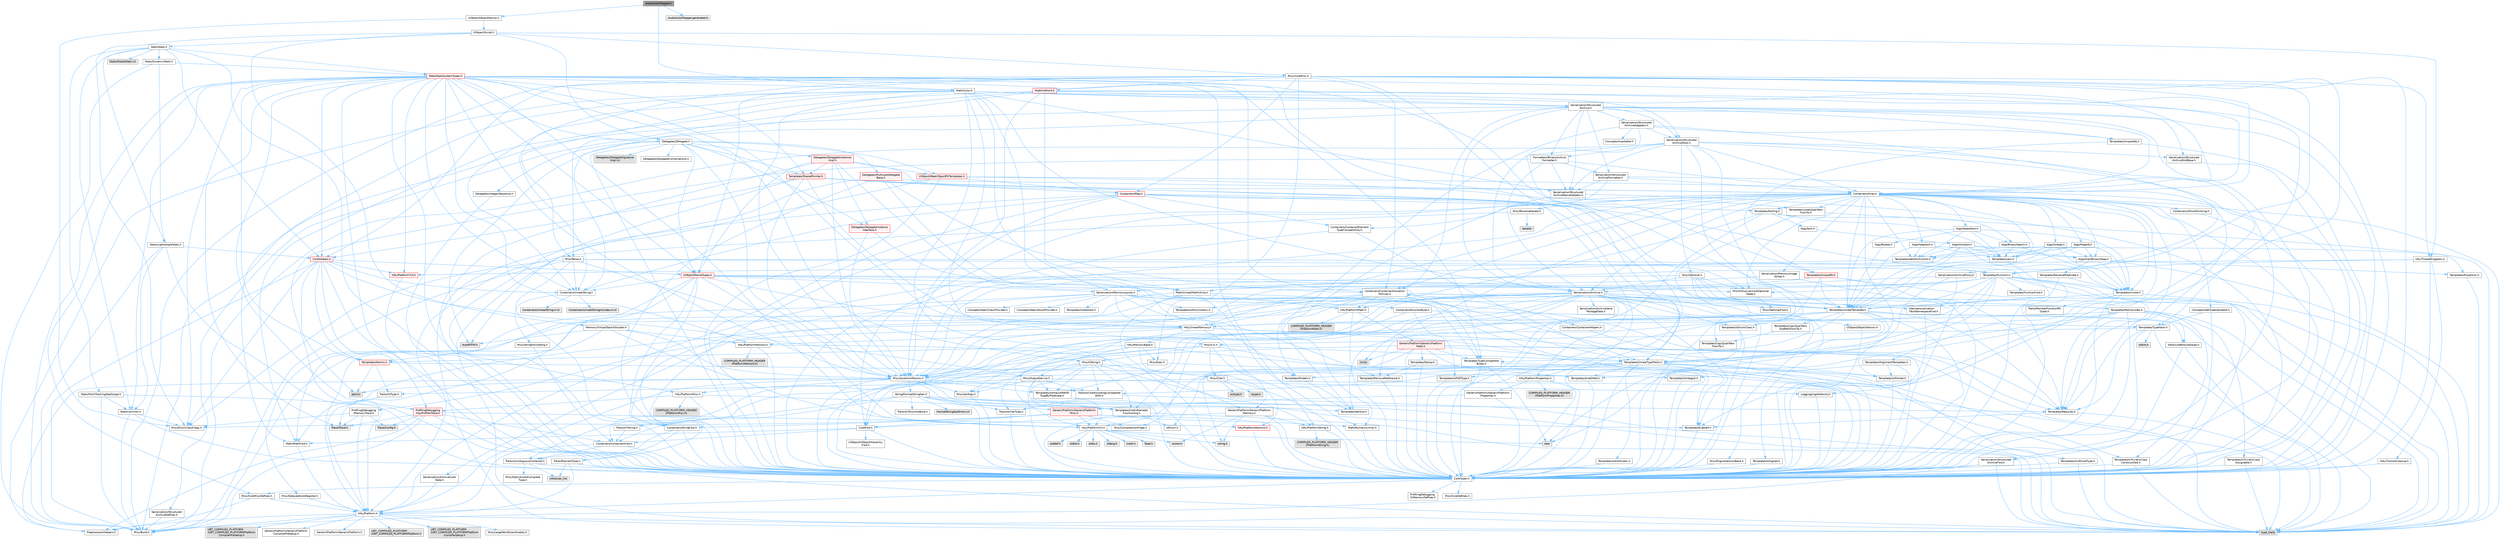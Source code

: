 digraph "AudioColorMapper.h"
{
 // INTERACTIVE_SVG=YES
 // LATEX_PDF_SIZE
  bgcolor="transparent";
  edge [fontname=Helvetica,fontsize=10,labelfontname=Helvetica,labelfontsize=10];
  node [fontname=Helvetica,fontsize=10,shape=box,height=0.2,width=0.4];
  Node1 [id="Node000001",label="AudioColorMapper.h",height=0.2,width=0.4,color="gray40", fillcolor="grey60", style="filled", fontcolor="black",tooltip=" "];
  Node1 -> Node2 [id="edge1_Node000001_Node000002",color="steelblue1",style="solid",tooltip=" "];
  Node2 [id="Node000002",label="Math/Color.h",height=0.2,width=0.4,color="grey40", fillcolor="white", style="filled",URL="$dd/dac/Color_8h.html",tooltip=" "];
  Node2 -> Node3 [id="edge2_Node000002_Node000003",color="steelblue1",style="solid",tooltip=" "];
  Node3 [id="Node000003",label="Containers/Array.h",height=0.2,width=0.4,color="grey40", fillcolor="white", style="filled",URL="$df/dd0/Array_8h.html",tooltip=" "];
  Node3 -> Node4 [id="edge3_Node000003_Node000004",color="steelblue1",style="solid",tooltip=" "];
  Node4 [id="Node000004",label="CoreTypes.h",height=0.2,width=0.4,color="grey40", fillcolor="white", style="filled",URL="$dc/dec/CoreTypes_8h.html",tooltip=" "];
  Node4 -> Node5 [id="edge4_Node000004_Node000005",color="steelblue1",style="solid",tooltip=" "];
  Node5 [id="Node000005",label="HAL/Platform.h",height=0.2,width=0.4,color="grey40", fillcolor="white", style="filled",URL="$d9/dd0/Platform_8h.html",tooltip=" "];
  Node5 -> Node6 [id="edge5_Node000005_Node000006",color="steelblue1",style="solid",tooltip=" "];
  Node6 [id="Node000006",label="Misc/Build.h",height=0.2,width=0.4,color="grey40", fillcolor="white", style="filled",URL="$d3/dbb/Build_8h.html",tooltip=" "];
  Node5 -> Node7 [id="edge6_Node000005_Node000007",color="steelblue1",style="solid",tooltip=" "];
  Node7 [id="Node000007",label="Misc/LargeWorldCoordinates.h",height=0.2,width=0.4,color="grey40", fillcolor="white", style="filled",URL="$d2/dcb/LargeWorldCoordinates_8h.html",tooltip=" "];
  Node5 -> Node8 [id="edge7_Node000005_Node000008",color="steelblue1",style="solid",tooltip=" "];
  Node8 [id="Node000008",label="type_traits",height=0.2,width=0.4,color="grey60", fillcolor="#E0E0E0", style="filled",tooltip=" "];
  Node5 -> Node9 [id="edge8_Node000005_Node000009",color="steelblue1",style="solid",tooltip=" "];
  Node9 [id="Node000009",label="PreprocessorHelpers.h",height=0.2,width=0.4,color="grey40", fillcolor="white", style="filled",URL="$db/ddb/PreprocessorHelpers_8h.html",tooltip=" "];
  Node5 -> Node10 [id="edge9_Node000005_Node000010",color="steelblue1",style="solid",tooltip=" "];
  Node10 [id="Node000010",label="UBT_COMPILED_PLATFORM\l/UBT_COMPILED_PLATFORMPlatform\lCompilerPreSetup.h",height=0.2,width=0.4,color="grey60", fillcolor="#E0E0E0", style="filled",tooltip=" "];
  Node5 -> Node11 [id="edge10_Node000005_Node000011",color="steelblue1",style="solid",tooltip=" "];
  Node11 [id="Node000011",label="GenericPlatform/GenericPlatform\lCompilerPreSetup.h",height=0.2,width=0.4,color="grey40", fillcolor="white", style="filled",URL="$d9/dc8/GenericPlatformCompilerPreSetup_8h.html",tooltip=" "];
  Node5 -> Node12 [id="edge11_Node000005_Node000012",color="steelblue1",style="solid",tooltip=" "];
  Node12 [id="Node000012",label="GenericPlatform/GenericPlatform.h",height=0.2,width=0.4,color="grey40", fillcolor="white", style="filled",URL="$d6/d84/GenericPlatform_8h.html",tooltip=" "];
  Node5 -> Node13 [id="edge12_Node000005_Node000013",color="steelblue1",style="solid",tooltip=" "];
  Node13 [id="Node000013",label="UBT_COMPILED_PLATFORM\l/UBT_COMPILED_PLATFORMPlatform.h",height=0.2,width=0.4,color="grey60", fillcolor="#E0E0E0", style="filled",tooltip=" "];
  Node5 -> Node14 [id="edge13_Node000005_Node000014",color="steelblue1",style="solid",tooltip=" "];
  Node14 [id="Node000014",label="UBT_COMPILED_PLATFORM\l/UBT_COMPILED_PLATFORMPlatform\lCompilerSetup.h",height=0.2,width=0.4,color="grey60", fillcolor="#E0E0E0", style="filled",tooltip=" "];
  Node4 -> Node15 [id="edge14_Node000004_Node000015",color="steelblue1",style="solid",tooltip=" "];
  Node15 [id="Node000015",label="ProfilingDebugging\l/UMemoryDefines.h",height=0.2,width=0.4,color="grey40", fillcolor="white", style="filled",URL="$d2/da2/UMemoryDefines_8h.html",tooltip=" "];
  Node4 -> Node16 [id="edge15_Node000004_Node000016",color="steelblue1",style="solid",tooltip=" "];
  Node16 [id="Node000016",label="Misc/CoreMiscDefines.h",height=0.2,width=0.4,color="grey40", fillcolor="white", style="filled",URL="$da/d38/CoreMiscDefines_8h.html",tooltip=" "];
  Node16 -> Node5 [id="edge16_Node000016_Node000005",color="steelblue1",style="solid",tooltip=" "];
  Node16 -> Node9 [id="edge17_Node000016_Node000009",color="steelblue1",style="solid",tooltip=" "];
  Node4 -> Node17 [id="edge18_Node000004_Node000017",color="steelblue1",style="solid",tooltip=" "];
  Node17 [id="Node000017",label="Misc/CoreDefines.h",height=0.2,width=0.4,color="grey40", fillcolor="white", style="filled",URL="$d3/dd2/CoreDefines_8h.html",tooltip=" "];
  Node3 -> Node18 [id="edge19_Node000003_Node000018",color="steelblue1",style="solid",tooltip=" "];
  Node18 [id="Node000018",label="Misc/AssertionMacros.h",height=0.2,width=0.4,color="grey40", fillcolor="white", style="filled",URL="$d0/dfa/AssertionMacros_8h.html",tooltip=" "];
  Node18 -> Node4 [id="edge20_Node000018_Node000004",color="steelblue1",style="solid",tooltip=" "];
  Node18 -> Node5 [id="edge21_Node000018_Node000005",color="steelblue1",style="solid",tooltip=" "];
  Node18 -> Node19 [id="edge22_Node000018_Node000019",color="steelblue1",style="solid",tooltip=" "];
  Node19 [id="Node000019",label="HAL/PlatformMisc.h",height=0.2,width=0.4,color="grey40", fillcolor="white", style="filled",URL="$d0/df5/PlatformMisc_8h.html",tooltip=" "];
  Node19 -> Node4 [id="edge23_Node000019_Node000004",color="steelblue1",style="solid",tooltip=" "];
  Node19 -> Node20 [id="edge24_Node000019_Node000020",color="steelblue1",style="solid",tooltip=" "];
  Node20 [id="Node000020",label="GenericPlatform/GenericPlatform\lMisc.h",height=0.2,width=0.4,color="red", fillcolor="#FFF0F0", style="filled",URL="$db/d9a/GenericPlatformMisc_8h.html",tooltip=" "];
  Node20 -> Node21 [id="edge25_Node000020_Node000021",color="steelblue1",style="solid",tooltip=" "];
  Node21 [id="Node000021",label="Containers/StringFwd.h",height=0.2,width=0.4,color="grey40", fillcolor="white", style="filled",URL="$df/d37/StringFwd_8h.html",tooltip=" "];
  Node21 -> Node4 [id="edge26_Node000021_Node000004",color="steelblue1",style="solid",tooltip=" "];
  Node21 -> Node22 [id="edge27_Node000021_Node000022",color="steelblue1",style="solid",tooltip=" "];
  Node22 [id="Node000022",label="Traits/ElementType.h",height=0.2,width=0.4,color="grey40", fillcolor="white", style="filled",URL="$d5/d4f/ElementType_8h.html",tooltip=" "];
  Node22 -> Node5 [id="edge28_Node000022_Node000005",color="steelblue1",style="solid",tooltip=" "];
  Node22 -> Node23 [id="edge29_Node000022_Node000023",color="steelblue1",style="solid",tooltip=" "];
  Node23 [id="Node000023",label="initializer_list",height=0.2,width=0.4,color="grey60", fillcolor="#E0E0E0", style="filled",tooltip=" "];
  Node22 -> Node8 [id="edge30_Node000022_Node000008",color="steelblue1",style="solid",tooltip=" "];
  Node21 -> Node24 [id="edge31_Node000021_Node000024",color="steelblue1",style="solid",tooltip=" "];
  Node24 [id="Node000024",label="Traits/IsContiguousContainer.h",height=0.2,width=0.4,color="grey40", fillcolor="white", style="filled",URL="$d5/d3c/IsContiguousContainer_8h.html",tooltip=" "];
  Node24 -> Node4 [id="edge32_Node000024_Node000004",color="steelblue1",style="solid",tooltip=" "];
  Node24 -> Node25 [id="edge33_Node000024_Node000025",color="steelblue1",style="solid",tooltip=" "];
  Node25 [id="Node000025",label="Misc/StaticAssertComplete\lType.h",height=0.2,width=0.4,color="grey40", fillcolor="white", style="filled",URL="$d5/d4e/StaticAssertCompleteType_8h.html",tooltip=" "];
  Node24 -> Node23 [id="edge34_Node000024_Node000023",color="steelblue1",style="solid",tooltip=" "];
  Node20 -> Node26 [id="edge35_Node000020_Node000026",color="steelblue1",style="solid",tooltip=" "];
  Node26 [id="Node000026",label="CoreFwd.h",height=0.2,width=0.4,color="grey40", fillcolor="white", style="filled",URL="$d1/d1e/CoreFwd_8h.html",tooltip=" "];
  Node26 -> Node4 [id="edge36_Node000026_Node000004",color="steelblue1",style="solid",tooltip=" "];
  Node26 -> Node27 [id="edge37_Node000026_Node000027",color="steelblue1",style="solid",tooltip=" "];
  Node27 [id="Node000027",label="Containers/ContainersFwd.h",height=0.2,width=0.4,color="grey40", fillcolor="white", style="filled",URL="$d4/d0a/ContainersFwd_8h.html",tooltip=" "];
  Node27 -> Node5 [id="edge38_Node000027_Node000005",color="steelblue1",style="solid",tooltip=" "];
  Node27 -> Node4 [id="edge39_Node000027_Node000004",color="steelblue1",style="solid",tooltip=" "];
  Node27 -> Node24 [id="edge40_Node000027_Node000024",color="steelblue1",style="solid",tooltip=" "];
  Node26 -> Node28 [id="edge41_Node000026_Node000028",color="steelblue1",style="solid",tooltip=" "];
  Node28 [id="Node000028",label="Math/MathFwd.h",height=0.2,width=0.4,color="grey40", fillcolor="white", style="filled",URL="$d2/d10/MathFwd_8h.html",tooltip=" "];
  Node28 -> Node5 [id="edge42_Node000028_Node000005",color="steelblue1",style="solid",tooltip=" "];
  Node26 -> Node29 [id="edge43_Node000026_Node000029",color="steelblue1",style="solid",tooltip=" "];
  Node29 [id="Node000029",label="UObject/UObjectHierarchy\lFwd.h",height=0.2,width=0.4,color="grey40", fillcolor="white", style="filled",URL="$d3/d13/UObjectHierarchyFwd_8h.html",tooltip=" "];
  Node20 -> Node4 [id="edge44_Node000020_Node000004",color="steelblue1",style="solid",tooltip=" "];
  Node20 -> Node31 [id="edge45_Node000020_Node000031",color="steelblue1",style="solid",tooltip=" "];
  Node31 [id="Node000031",label="HAL/PlatformCrt.h",height=0.2,width=0.4,color="grey40", fillcolor="white", style="filled",URL="$d8/d75/PlatformCrt_8h.html",tooltip=" "];
  Node31 -> Node32 [id="edge46_Node000031_Node000032",color="steelblue1",style="solid",tooltip=" "];
  Node32 [id="Node000032",label="new",height=0.2,width=0.4,color="grey60", fillcolor="#E0E0E0", style="filled",tooltip=" "];
  Node31 -> Node33 [id="edge47_Node000031_Node000033",color="steelblue1",style="solid",tooltip=" "];
  Node33 [id="Node000033",label="wchar.h",height=0.2,width=0.4,color="grey60", fillcolor="#E0E0E0", style="filled",tooltip=" "];
  Node31 -> Node34 [id="edge48_Node000031_Node000034",color="steelblue1",style="solid",tooltip=" "];
  Node34 [id="Node000034",label="stddef.h",height=0.2,width=0.4,color="grey60", fillcolor="#E0E0E0", style="filled",tooltip=" "];
  Node31 -> Node35 [id="edge49_Node000031_Node000035",color="steelblue1",style="solid",tooltip=" "];
  Node35 [id="Node000035",label="stdlib.h",height=0.2,width=0.4,color="grey60", fillcolor="#E0E0E0", style="filled",tooltip=" "];
  Node31 -> Node36 [id="edge50_Node000031_Node000036",color="steelblue1",style="solid",tooltip=" "];
  Node36 [id="Node000036",label="stdio.h",height=0.2,width=0.4,color="grey60", fillcolor="#E0E0E0", style="filled",tooltip=" "];
  Node31 -> Node37 [id="edge51_Node000031_Node000037",color="steelblue1",style="solid",tooltip=" "];
  Node37 [id="Node000037",label="stdarg.h",height=0.2,width=0.4,color="grey60", fillcolor="#E0E0E0", style="filled",tooltip=" "];
  Node31 -> Node38 [id="edge52_Node000031_Node000038",color="steelblue1",style="solid",tooltip=" "];
  Node38 [id="Node000038",label="math.h",height=0.2,width=0.4,color="grey60", fillcolor="#E0E0E0", style="filled",tooltip=" "];
  Node31 -> Node39 [id="edge53_Node000031_Node000039",color="steelblue1",style="solid",tooltip=" "];
  Node39 [id="Node000039",label="float.h",height=0.2,width=0.4,color="grey60", fillcolor="#E0E0E0", style="filled",tooltip=" "];
  Node31 -> Node40 [id="edge54_Node000031_Node000040",color="steelblue1",style="solid",tooltip=" "];
  Node40 [id="Node000040",label="string.h",height=0.2,width=0.4,color="grey60", fillcolor="#E0E0E0", style="filled",tooltip=" "];
  Node20 -> Node41 [id="edge55_Node000020_Node000041",color="steelblue1",style="solid",tooltip=" "];
  Node41 [id="Node000041",label="Math/NumericLimits.h",height=0.2,width=0.4,color="grey40", fillcolor="white", style="filled",URL="$df/d1b/NumericLimits_8h.html",tooltip=" "];
  Node41 -> Node4 [id="edge56_Node000041_Node000004",color="steelblue1",style="solid",tooltip=" "];
  Node20 -> Node42 [id="edge57_Node000020_Node000042",color="steelblue1",style="solid",tooltip=" "];
  Node42 [id="Node000042",label="Misc/CompressionFlags.h",height=0.2,width=0.4,color="grey40", fillcolor="white", style="filled",URL="$d9/d76/CompressionFlags_8h.html",tooltip=" "];
  Node20 -> Node43 [id="edge58_Node000020_Node000043",color="steelblue1",style="solid",tooltip=" "];
  Node43 [id="Node000043",label="Misc/EnumClassFlags.h",height=0.2,width=0.4,color="grey40", fillcolor="white", style="filled",URL="$d8/de7/EnumClassFlags_8h.html",tooltip=" "];
  Node19 -> Node46 [id="edge59_Node000019_Node000046",color="steelblue1",style="solid",tooltip=" "];
  Node46 [id="Node000046",label="COMPILED_PLATFORM_HEADER\l(PlatformMisc.h)",height=0.2,width=0.4,color="grey60", fillcolor="#E0E0E0", style="filled",tooltip=" "];
  Node19 -> Node47 [id="edge60_Node000019_Node000047",color="steelblue1",style="solid",tooltip=" "];
  Node47 [id="Node000047",label="ProfilingDebugging\l/CpuProfilerTrace.h",height=0.2,width=0.4,color="red", fillcolor="#FFF0F0", style="filled",URL="$da/dcb/CpuProfilerTrace_8h.html",tooltip=" "];
  Node47 -> Node4 [id="edge61_Node000047_Node000004",color="steelblue1",style="solid",tooltip=" "];
  Node47 -> Node27 [id="edge62_Node000047_Node000027",color="steelblue1",style="solid",tooltip=" "];
  Node47 -> Node48 [id="edge63_Node000047_Node000048",color="steelblue1",style="solid",tooltip=" "];
  Node48 [id="Node000048",label="HAL/PlatformAtomics.h",height=0.2,width=0.4,color="red", fillcolor="#FFF0F0", style="filled",URL="$d3/d36/PlatformAtomics_8h.html",tooltip=" "];
  Node48 -> Node4 [id="edge64_Node000048_Node000004",color="steelblue1",style="solid",tooltip=" "];
  Node47 -> Node9 [id="edge65_Node000047_Node000009",color="steelblue1",style="solid",tooltip=" "];
  Node47 -> Node6 [id="edge66_Node000047_Node000006",color="steelblue1",style="solid",tooltip=" "];
  Node47 -> Node51 [id="edge67_Node000047_Node000051",color="steelblue1",style="solid",tooltip=" "];
  Node51 [id="Node000051",label="Trace/Config.h",height=0.2,width=0.4,color="grey60", fillcolor="#E0E0E0", style="filled",tooltip=" "];
  Node47 -> Node54 [id="edge68_Node000047_Node000054",color="steelblue1",style="solid",tooltip=" "];
  Node54 [id="Node000054",label="Trace/Trace.h",height=0.2,width=0.4,color="grey60", fillcolor="#E0E0E0", style="filled",tooltip=" "];
  Node18 -> Node9 [id="edge69_Node000018_Node000009",color="steelblue1",style="solid",tooltip=" "];
  Node18 -> Node55 [id="edge70_Node000018_Node000055",color="steelblue1",style="solid",tooltip=" "];
  Node55 [id="Node000055",label="Templates/EnableIf.h",height=0.2,width=0.4,color="grey40", fillcolor="white", style="filled",URL="$d7/d60/EnableIf_8h.html",tooltip=" "];
  Node55 -> Node4 [id="edge71_Node000055_Node000004",color="steelblue1",style="solid",tooltip=" "];
  Node18 -> Node56 [id="edge72_Node000018_Node000056",color="steelblue1",style="solid",tooltip=" "];
  Node56 [id="Node000056",label="Templates/IsArrayOrRefOf\lTypeByPredicate.h",height=0.2,width=0.4,color="grey40", fillcolor="white", style="filled",URL="$d6/da1/IsArrayOrRefOfTypeByPredicate_8h.html",tooltip=" "];
  Node56 -> Node4 [id="edge73_Node000056_Node000004",color="steelblue1",style="solid",tooltip=" "];
  Node18 -> Node57 [id="edge74_Node000018_Node000057",color="steelblue1",style="solid",tooltip=" "];
  Node57 [id="Node000057",label="Templates/IsValidVariadic\lFunctionArg.h",height=0.2,width=0.4,color="grey40", fillcolor="white", style="filled",URL="$d0/dc8/IsValidVariadicFunctionArg_8h.html",tooltip=" "];
  Node57 -> Node4 [id="edge75_Node000057_Node000004",color="steelblue1",style="solid",tooltip=" "];
  Node57 -> Node58 [id="edge76_Node000057_Node000058",color="steelblue1",style="solid",tooltip=" "];
  Node58 [id="Node000058",label="IsEnum.h",height=0.2,width=0.4,color="grey40", fillcolor="white", style="filled",URL="$d4/de5/IsEnum_8h.html",tooltip=" "];
  Node57 -> Node8 [id="edge77_Node000057_Node000008",color="steelblue1",style="solid",tooltip=" "];
  Node18 -> Node59 [id="edge78_Node000018_Node000059",color="steelblue1",style="solid",tooltip=" "];
  Node59 [id="Node000059",label="Traits/IsCharEncodingCompatible\lWith.h",height=0.2,width=0.4,color="grey40", fillcolor="white", style="filled",URL="$df/dd1/IsCharEncodingCompatibleWith_8h.html",tooltip=" "];
  Node59 -> Node8 [id="edge79_Node000059_Node000008",color="steelblue1",style="solid",tooltip=" "];
  Node59 -> Node60 [id="edge80_Node000059_Node000060",color="steelblue1",style="solid",tooltip=" "];
  Node60 [id="Node000060",label="Traits/IsCharType.h",height=0.2,width=0.4,color="grey40", fillcolor="white", style="filled",URL="$db/d51/IsCharType_8h.html",tooltip=" "];
  Node60 -> Node4 [id="edge81_Node000060_Node000004",color="steelblue1",style="solid",tooltip=" "];
  Node18 -> Node61 [id="edge82_Node000018_Node000061",color="steelblue1",style="solid",tooltip=" "];
  Node61 [id="Node000061",label="Misc/VarArgs.h",height=0.2,width=0.4,color="grey40", fillcolor="white", style="filled",URL="$d5/d6f/VarArgs_8h.html",tooltip=" "];
  Node61 -> Node4 [id="edge83_Node000061_Node000004",color="steelblue1",style="solid",tooltip=" "];
  Node18 -> Node62 [id="edge84_Node000018_Node000062",color="steelblue1",style="solid",tooltip=" "];
  Node62 [id="Node000062",label="String/FormatStringSan.h",height=0.2,width=0.4,color="grey40", fillcolor="white", style="filled",URL="$d3/d8b/FormatStringSan_8h.html",tooltip=" "];
  Node62 -> Node8 [id="edge85_Node000062_Node000008",color="steelblue1",style="solid",tooltip=" "];
  Node62 -> Node4 [id="edge86_Node000062_Node000004",color="steelblue1",style="solid",tooltip=" "];
  Node62 -> Node63 [id="edge87_Node000062_Node000063",color="steelblue1",style="solid",tooltip=" "];
  Node63 [id="Node000063",label="Templates/Requires.h",height=0.2,width=0.4,color="grey40", fillcolor="white", style="filled",URL="$dc/d96/Requires_8h.html",tooltip=" "];
  Node63 -> Node55 [id="edge88_Node000063_Node000055",color="steelblue1",style="solid",tooltip=" "];
  Node63 -> Node8 [id="edge89_Node000063_Node000008",color="steelblue1",style="solid",tooltip=" "];
  Node62 -> Node64 [id="edge90_Node000062_Node000064",color="steelblue1",style="solid",tooltip=" "];
  Node64 [id="Node000064",label="Templates/Identity.h",height=0.2,width=0.4,color="grey40", fillcolor="white", style="filled",URL="$d0/dd5/Identity_8h.html",tooltip=" "];
  Node62 -> Node57 [id="edge91_Node000062_Node000057",color="steelblue1",style="solid",tooltip=" "];
  Node62 -> Node60 [id="edge92_Node000062_Node000060",color="steelblue1",style="solid",tooltip=" "];
  Node62 -> Node65 [id="edge93_Node000062_Node000065",color="steelblue1",style="solid",tooltip=" "];
  Node65 [id="Node000065",label="Traits/IsTEnumAsByte.h",height=0.2,width=0.4,color="grey40", fillcolor="white", style="filled",URL="$d1/de6/IsTEnumAsByte_8h.html",tooltip=" "];
  Node62 -> Node66 [id="edge94_Node000062_Node000066",color="steelblue1",style="solid",tooltip=" "];
  Node66 [id="Node000066",label="Traits/IsTString.h",height=0.2,width=0.4,color="grey40", fillcolor="white", style="filled",URL="$d0/df8/IsTString_8h.html",tooltip=" "];
  Node66 -> Node27 [id="edge95_Node000066_Node000027",color="steelblue1",style="solid",tooltip=" "];
  Node62 -> Node27 [id="edge96_Node000062_Node000027",color="steelblue1",style="solid",tooltip=" "];
  Node62 -> Node67 [id="edge97_Node000062_Node000067",color="steelblue1",style="solid",tooltip=" "];
  Node67 [id="Node000067",label="FormatStringSanErrors.inl",height=0.2,width=0.4,color="grey60", fillcolor="#E0E0E0", style="filled",tooltip=" "];
  Node18 -> Node68 [id="edge98_Node000018_Node000068",color="steelblue1",style="solid",tooltip=" "];
  Node68 [id="Node000068",label="atomic",height=0.2,width=0.4,color="grey60", fillcolor="#E0E0E0", style="filled",tooltip=" "];
  Node3 -> Node69 [id="edge99_Node000003_Node000069",color="steelblue1",style="solid",tooltip=" "];
  Node69 [id="Node000069",label="Misc/IntrusiveUnsetOptional\lState.h",height=0.2,width=0.4,color="grey40", fillcolor="white", style="filled",URL="$d2/d0a/IntrusiveUnsetOptionalState_8h.html",tooltip=" "];
  Node69 -> Node70 [id="edge100_Node000069_Node000070",color="steelblue1",style="solid",tooltip=" "];
  Node70 [id="Node000070",label="Misc/OptionalFwd.h",height=0.2,width=0.4,color="grey40", fillcolor="white", style="filled",URL="$dc/d50/OptionalFwd_8h.html",tooltip=" "];
  Node3 -> Node71 [id="edge101_Node000003_Node000071",color="steelblue1",style="solid",tooltip=" "];
  Node71 [id="Node000071",label="Misc/ReverseIterate.h",height=0.2,width=0.4,color="grey40", fillcolor="white", style="filled",URL="$db/de3/ReverseIterate_8h.html",tooltip=" "];
  Node71 -> Node5 [id="edge102_Node000071_Node000005",color="steelblue1",style="solid",tooltip=" "];
  Node71 -> Node72 [id="edge103_Node000071_Node000072",color="steelblue1",style="solid",tooltip=" "];
  Node72 [id="Node000072",label="iterator",height=0.2,width=0.4,color="grey60", fillcolor="#E0E0E0", style="filled",tooltip=" "];
  Node3 -> Node73 [id="edge104_Node000003_Node000073",color="steelblue1",style="solid",tooltip=" "];
  Node73 [id="Node000073",label="HAL/UnrealMemory.h",height=0.2,width=0.4,color="grey40", fillcolor="white", style="filled",URL="$d9/d96/UnrealMemory_8h.html",tooltip=" "];
  Node73 -> Node4 [id="edge105_Node000073_Node000004",color="steelblue1",style="solid",tooltip=" "];
  Node73 -> Node74 [id="edge106_Node000073_Node000074",color="steelblue1",style="solid",tooltip=" "];
  Node74 [id="Node000074",label="GenericPlatform/GenericPlatform\lMemory.h",height=0.2,width=0.4,color="grey40", fillcolor="white", style="filled",URL="$dd/d22/GenericPlatformMemory_8h.html",tooltip=" "];
  Node74 -> Node26 [id="edge107_Node000074_Node000026",color="steelblue1",style="solid",tooltip=" "];
  Node74 -> Node4 [id="edge108_Node000074_Node000004",color="steelblue1",style="solid",tooltip=" "];
  Node74 -> Node75 [id="edge109_Node000074_Node000075",color="steelblue1",style="solid",tooltip=" "];
  Node75 [id="Node000075",label="HAL/PlatformString.h",height=0.2,width=0.4,color="grey40", fillcolor="white", style="filled",URL="$db/db5/PlatformString_8h.html",tooltip=" "];
  Node75 -> Node4 [id="edge110_Node000075_Node000004",color="steelblue1",style="solid",tooltip=" "];
  Node75 -> Node76 [id="edge111_Node000075_Node000076",color="steelblue1",style="solid",tooltip=" "];
  Node76 [id="Node000076",label="COMPILED_PLATFORM_HEADER\l(PlatformString.h)",height=0.2,width=0.4,color="grey60", fillcolor="#E0E0E0", style="filled",tooltip=" "];
  Node74 -> Node40 [id="edge112_Node000074_Node000040",color="steelblue1",style="solid",tooltip=" "];
  Node74 -> Node33 [id="edge113_Node000074_Node000033",color="steelblue1",style="solid",tooltip=" "];
  Node73 -> Node77 [id="edge114_Node000073_Node000077",color="steelblue1",style="solid",tooltip=" "];
  Node77 [id="Node000077",label="HAL/MemoryBase.h",height=0.2,width=0.4,color="grey40", fillcolor="white", style="filled",URL="$d6/d9f/MemoryBase_8h.html",tooltip=" "];
  Node77 -> Node4 [id="edge115_Node000077_Node000004",color="steelblue1",style="solid",tooltip=" "];
  Node77 -> Node48 [id="edge116_Node000077_Node000048",color="steelblue1",style="solid",tooltip=" "];
  Node77 -> Node31 [id="edge117_Node000077_Node000031",color="steelblue1",style="solid",tooltip=" "];
  Node77 -> Node78 [id="edge118_Node000077_Node000078",color="steelblue1",style="solid",tooltip=" "];
  Node78 [id="Node000078",label="Misc/Exec.h",height=0.2,width=0.4,color="grey40", fillcolor="white", style="filled",URL="$de/ddb/Exec_8h.html",tooltip=" "];
  Node78 -> Node4 [id="edge119_Node000078_Node000004",color="steelblue1",style="solid",tooltip=" "];
  Node78 -> Node18 [id="edge120_Node000078_Node000018",color="steelblue1",style="solid",tooltip=" "];
  Node77 -> Node79 [id="edge121_Node000077_Node000079",color="steelblue1",style="solid",tooltip=" "];
  Node79 [id="Node000079",label="Misc/OutputDevice.h",height=0.2,width=0.4,color="grey40", fillcolor="white", style="filled",URL="$d7/d32/OutputDevice_8h.html",tooltip=" "];
  Node79 -> Node26 [id="edge122_Node000079_Node000026",color="steelblue1",style="solid",tooltip=" "];
  Node79 -> Node4 [id="edge123_Node000079_Node000004",color="steelblue1",style="solid",tooltip=" "];
  Node79 -> Node80 [id="edge124_Node000079_Node000080",color="steelblue1",style="solid",tooltip=" "];
  Node80 [id="Node000080",label="Logging/LogVerbosity.h",height=0.2,width=0.4,color="grey40", fillcolor="white", style="filled",URL="$d2/d8f/LogVerbosity_8h.html",tooltip=" "];
  Node80 -> Node4 [id="edge125_Node000080_Node000004",color="steelblue1",style="solid",tooltip=" "];
  Node79 -> Node61 [id="edge126_Node000079_Node000061",color="steelblue1",style="solid",tooltip=" "];
  Node79 -> Node56 [id="edge127_Node000079_Node000056",color="steelblue1",style="solid",tooltip=" "];
  Node79 -> Node57 [id="edge128_Node000079_Node000057",color="steelblue1",style="solid",tooltip=" "];
  Node79 -> Node59 [id="edge129_Node000079_Node000059",color="steelblue1",style="solid",tooltip=" "];
  Node77 -> Node81 [id="edge130_Node000077_Node000081",color="steelblue1",style="solid",tooltip=" "];
  Node81 [id="Node000081",label="Templates/Atomic.h",height=0.2,width=0.4,color="red", fillcolor="#FFF0F0", style="filled",URL="$d3/d91/Atomic_8h.html",tooltip=" "];
  Node81 -> Node84 [id="edge131_Node000081_Node000084",color="steelblue1",style="solid",tooltip=" "];
  Node84 [id="Node000084",label="Templates/IsIntegral.h",height=0.2,width=0.4,color="grey40", fillcolor="white", style="filled",URL="$da/d64/IsIntegral_8h.html",tooltip=" "];
  Node84 -> Node4 [id="edge132_Node000084_Node000004",color="steelblue1",style="solid",tooltip=" "];
  Node81 -> Node89 [id="edge133_Node000081_Node000089",color="steelblue1",style="solid",tooltip=" "];
  Node89 [id="Node000089",label="Traits/IntType.h",height=0.2,width=0.4,color="grey40", fillcolor="white", style="filled",URL="$d7/deb/IntType_8h.html",tooltip=" "];
  Node89 -> Node5 [id="edge134_Node000089_Node000005",color="steelblue1",style="solid",tooltip=" "];
  Node81 -> Node68 [id="edge135_Node000081_Node000068",color="steelblue1",style="solid",tooltip=" "];
  Node73 -> Node90 [id="edge136_Node000073_Node000090",color="steelblue1",style="solid",tooltip=" "];
  Node90 [id="Node000090",label="HAL/PlatformMemory.h",height=0.2,width=0.4,color="grey40", fillcolor="white", style="filled",URL="$de/d68/PlatformMemory_8h.html",tooltip=" "];
  Node90 -> Node4 [id="edge137_Node000090_Node000004",color="steelblue1",style="solid",tooltip=" "];
  Node90 -> Node74 [id="edge138_Node000090_Node000074",color="steelblue1",style="solid",tooltip=" "];
  Node90 -> Node91 [id="edge139_Node000090_Node000091",color="steelblue1",style="solid",tooltip=" "];
  Node91 [id="Node000091",label="COMPILED_PLATFORM_HEADER\l(PlatformMemory.h)",height=0.2,width=0.4,color="grey60", fillcolor="#E0E0E0", style="filled",tooltip=" "];
  Node73 -> Node92 [id="edge140_Node000073_Node000092",color="steelblue1",style="solid",tooltip=" "];
  Node92 [id="Node000092",label="ProfilingDebugging\l/MemoryTrace.h",height=0.2,width=0.4,color="grey40", fillcolor="white", style="filled",URL="$da/dd7/MemoryTrace_8h.html",tooltip=" "];
  Node92 -> Node5 [id="edge141_Node000092_Node000005",color="steelblue1",style="solid",tooltip=" "];
  Node92 -> Node43 [id="edge142_Node000092_Node000043",color="steelblue1",style="solid",tooltip=" "];
  Node92 -> Node51 [id="edge143_Node000092_Node000051",color="steelblue1",style="solid",tooltip=" "];
  Node92 -> Node54 [id="edge144_Node000092_Node000054",color="steelblue1",style="solid",tooltip=" "];
  Node73 -> Node93 [id="edge145_Node000073_Node000093",color="steelblue1",style="solid",tooltip=" "];
  Node93 [id="Node000093",label="Templates/IsPointer.h",height=0.2,width=0.4,color="grey40", fillcolor="white", style="filled",URL="$d7/d05/IsPointer_8h.html",tooltip=" "];
  Node93 -> Node4 [id="edge146_Node000093_Node000004",color="steelblue1",style="solid",tooltip=" "];
  Node3 -> Node94 [id="edge147_Node000003_Node000094",color="steelblue1",style="solid",tooltip=" "];
  Node94 [id="Node000094",label="Templates/UnrealTypeTraits.h",height=0.2,width=0.4,color="grey40", fillcolor="white", style="filled",URL="$d2/d2d/UnrealTypeTraits_8h.html",tooltip=" "];
  Node94 -> Node4 [id="edge148_Node000094_Node000004",color="steelblue1",style="solid",tooltip=" "];
  Node94 -> Node93 [id="edge149_Node000094_Node000093",color="steelblue1",style="solid",tooltip=" "];
  Node94 -> Node18 [id="edge150_Node000094_Node000018",color="steelblue1",style="solid",tooltip=" "];
  Node94 -> Node86 [id="edge151_Node000094_Node000086",color="steelblue1",style="solid",tooltip=" "];
  Node86 [id="Node000086",label="Templates/AndOrNot.h",height=0.2,width=0.4,color="grey40", fillcolor="white", style="filled",URL="$db/d0a/AndOrNot_8h.html",tooltip=" "];
  Node86 -> Node4 [id="edge152_Node000086_Node000004",color="steelblue1",style="solid",tooltip=" "];
  Node94 -> Node55 [id="edge153_Node000094_Node000055",color="steelblue1",style="solid",tooltip=" "];
  Node94 -> Node95 [id="edge154_Node000094_Node000095",color="steelblue1",style="solid",tooltip=" "];
  Node95 [id="Node000095",label="Templates/IsArithmetic.h",height=0.2,width=0.4,color="grey40", fillcolor="white", style="filled",URL="$d2/d5d/IsArithmetic_8h.html",tooltip=" "];
  Node95 -> Node4 [id="edge155_Node000095_Node000004",color="steelblue1",style="solid",tooltip=" "];
  Node94 -> Node58 [id="edge156_Node000094_Node000058",color="steelblue1",style="solid",tooltip=" "];
  Node94 -> Node96 [id="edge157_Node000094_Node000096",color="steelblue1",style="solid",tooltip=" "];
  Node96 [id="Node000096",label="Templates/Models.h",height=0.2,width=0.4,color="grey40", fillcolor="white", style="filled",URL="$d3/d0c/Models_8h.html",tooltip=" "];
  Node96 -> Node64 [id="edge158_Node000096_Node000064",color="steelblue1",style="solid",tooltip=" "];
  Node94 -> Node97 [id="edge159_Node000094_Node000097",color="steelblue1",style="solid",tooltip=" "];
  Node97 [id="Node000097",label="Templates/IsPODType.h",height=0.2,width=0.4,color="grey40", fillcolor="white", style="filled",URL="$d7/db1/IsPODType_8h.html",tooltip=" "];
  Node97 -> Node4 [id="edge160_Node000097_Node000004",color="steelblue1",style="solid",tooltip=" "];
  Node94 -> Node98 [id="edge161_Node000094_Node000098",color="steelblue1",style="solid",tooltip=" "];
  Node98 [id="Node000098",label="Templates/IsUECoreType.h",height=0.2,width=0.4,color="grey40", fillcolor="white", style="filled",URL="$d1/db8/IsUECoreType_8h.html",tooltip=" "];
  Node98 -> Node4 [id="edge162_Node000098_Node000004",color="steelblue1",style="solid",tooltip=" "];
  Node98 -> Node8 [id="edge163_Node000098_Node000008",color="steelblue1",style="solid",tooltip=" "];
  Node94 -> Node87 [id="edge164_Node000094_Node000087",color="steelblue1",style="solid",tooltip=" "];
  Node87 [id="Node000087",label="Templates/IsTriviallyCopy\lConstructible.h",height=0.2,width=0.4,color="grey40", fillcolor="white", style="filled",URL="$d3/d78/IsTriviallyCopyConstructible_8h.html",tooltip=" "];
  Node87 -> Node4 [id="edge165_Node000087_Node000004",color="steelblue1",style="solid",tooltip=" "];
  Node87 -> Node8 [id="edge166_Node000087_Node000008",color="steelblue1",style="solid",tooltip=" "];
  Node3 -> Node99 [id="edge167_Node000003_Node000099",color="steelblue1",style="solid",tooltip=" "];
  Node99 [id="Node000099",label="Templates/UnrealTemplate.h",height=0.2,width=0.4,color="grey40", fillcolor="white", style="filled",URL="$d4/d24/UnrealTemplate_8h.html",tooltip=" "];
  Node99 -> Node4 [id="edge168_Node000099_Node000004",color="steelblue1",style="solid",tooltip=" "];
  Node99 -> Node93 [id="edge169_Node000099_Node000093",color="steelblue1",style="solid",tooltip=" "];
  Node99 -> Node73 [id="edge170_Node000099_Node000073",color="steelblue1",style="solid",tooltip=" "];
  Node99 -> Node100 [id="edge171_Node000099_Node000100",color="steelblue1",style="solid",tooltip=" "];
  Node100 [id="Node000100",label="Templates/CopyQualifiers\lAndRefsFromTo.h",height=0.2,width=0.4,color="grey40", fillcolor="white", style="filled",URL="$d3/db3/CopyQualifiersAndRefsFromTo_8h.html",tooltip=" "];
  Node100 -> Node101 [id="edge172_Node000100_Node000101",color="steelblue1",style="solid",tooltip=" "];
  Node101 [id="Node000101",label="Templates/CopyQualifiers\lFromTo.h",height=0.2,width=0.4,color="grey40", fillcolor="white", style="filled",URL="$d5/db4/CopyQualifiersFromTo_8h.html",tooltip=" "];
  Node99 -> Node94 [id="edge173_Node000099_Node000094",color="steelblue1",style="solid",tooltip=" "];
  Node99 -> Node102 [id="edge174_Node000099_Node000102",color="steelblue1",style="solid",tooltip=" "];
  Node102 [id="Node000102",label="Templates/RemoveReference.h",height=0.2,width=0.4,color="grey40", fillcolor="white", style="filled",URL="$da/dbe/RemoveReference_8h.html",tooltip=" "];
  Node102 -> Node4 [id="edge175_Node000102_Node000004",color="steelblue1",style="solid",tooltip=" "];
  Node99 -> Node63 [id="edge176_Node000099_Node000063",color="steelblue1",style="solid",tooltip=" "];
  Node99 -> Node103 [id="edge177_Node000099_Node000103",color="steelblue1",style="solid",tooltip=" "];
  Node103 [id="Node000103",label="Templates/TypeCompatible\lBytes.h",height=0.2,width=0.4,color="grey40", fillcolor="white", style="filled",URL="$df/d0a/TypeCompatibleBytes_8h.html",tooltip=" "];
  Node103 -> Node4 [id="edge178_Node000103_Node000004",color="steelblue1",style="solid",tooltip=" "];
  Node103 -> Node40 [id="edge179_Node000103_Node000040",color="steelblue1",style="solid",tooltip=" "];
  Node103 -> Node32 [id="edge180_Node000103_Node000032",color="steelblue1",style="solid",tooltip=" "];
  Node103 -> Node8 [id="edge181_Node000103_Node000008",color="steelblue1",style="solid",tooltip=" "];
  Node99 -> Node64 [id="edge182_Node000099_Node000064",color="steelblue1",style="solid",tooltip=" "];
  Node99 -> Node24 [id="edge183_Node000099_Node000024",color="steelblue1",style="solid",tooltip=" "];
  Node99 -> Node104 [id="edge184_Node000099_Node000104",color="steelblue1",style="solid",tooltip=" "];
  Node104 [id="Node000104",label="Traits/UseBitwiseSwap.h",height=0.2,width=0.4,color="grey40", fillcolor="white", style="filled",URL="$db/df3/UseBitwiseSwap_8h.html",tooltip=" "];
  Node104 -> Node4 [id="edge185_Node000104_Node000004",color="steelblue1",style="solid",tooltip=" "];
  Node104 -> Node8 [id="edge186_Node000104_Node000008",color="steelblue1",style="solid",tooltip=" "];
  Node99 -> Node8 [id="edge187_Node000099_Node000008",color="steelblue1",style="solid",tooltip=" "];
  Node3 -> Node105 [id="edge188_Node000003_Node000105",color="steelblue1",style="solid",tooltip=" "];
  Node105 [id="Node000105",label="Containers/AllowShrinking.h",height=0.2,width=0.4,color="grey40", fillcolor="white", style="filled",URL="$d7/d1a/AllowShrinking_8h.html",tooltip=" "];
  Node105 -> Node4 [id="edge189_Node000105_Node000004",color="steelblue1",style="solid",tooltip=" "];
  Node3 -> Node106 [id="edge190_Node000003_Node000106",color="steelblue1",style="solid",tooltip=" "];
  Node106 [id="Node000106",label="Containers/ContainerAllocation\lPolicies.h",height=0.2,width=0.4,color="grey40", fillcolor="white", style="filled",URL="$d7/dff/ContainerAllocationPolicies_8h.html",tooltip=" "];
  Node106 -> Node4 [id="edge191_Node000106_Node000004",color="steelblue1",style="solid",tooltip=" "];
  Node106 -> Node107 [id="edge192_Node000106_Node000107",color="steelblue1",style="solid",tooltip=" "];
  Node107 [id="Node000107",label="Containers/ContainerHelpers.h",height=0.2,width=0.4,color="grey40", fillcolor="white", style="filled",URL="$d7/d33/ContainerHelpers_8h.html",tooltip=" "];
  Node107 -> Node4 [id="edge193_Node000107_Node000004",color="steelblue1",style="solid",tooltip=" "];
  Node106 -> Node106 [id="edge194_Node000106_Node000106",color="steelblue1",style="solid",tooltip=" "];
  Node106 -> Node108 [id="edge195_Node000106_Node000108",color="steelblue1",style="solid",tooltip=" "];
  Node108 [id="Node000108",label="HAL/PlatformMath.h",height=0.2,width=0.4,color="grey40", fillcolor="white", style="filled",URL="$dc/d53/PlatformMath_8h.html",tooltip=" "];
  Node108 -> Node4 [id="edge196_Node000108_Node000004",color="steelblue1",style="solid",tooltip=" "];
  Node108 -> Node109 [id="edge197_Node000108_Node000109",color="steelblue1",style="solid",tooltip=" "];
  Node109 [id="Node000109",label="GenericPlatform/GenericPlatform\lMath.h",height=0.2,width=0.4,color="red", fillcolor="#FFF0F0", style="filled",URL="$d5/d79/GenericPlatformMath_8h.html",tooltip=" "];
  Node109 -> Node4 [id="edge198_Node000109_Node000004",color="steelblue1",style="solid",tooltip=" "];
  Node109 -> Node27 [id="edge199_Node000109_Node000027",color="steelblue1",style="solid",tooltip=" "];
  Node109 -> Node31 [id="edge200_Node000109_Node000031",color="steelblue1",style="solid",tooltip=" "];
  Node109 -> Node86 [id="edge201_Node000109_Node000086",color="steelblue1",style="solid",tooltip=" "];
  Node109 -> Node110 [id="edge202_Node000109_Node000110",color="steelblue1",style="solid",tooltip=" "];
  Node110 [id="Node000110",label="Templates/Decay.h",height=0.2,width=0.4,color="grey40", fillcolor="white", style="filled",URL="$dd/d0f/Decay_8h.html",tooltip=" "];
  Node110 -> Node4 [id="edge203_Node000110_Node000004",color="steelblue1",style="solid",tooltip=" "];
  Node110 -> Node102 [id="edge204_Node000110_Node000102",color="steelblue1",style="solid",tooltip=" "];
  Node110 -> Node8 [id="edge205_Node000110_Node000008",color="steelblue1",style="solid",tooltip=" "];
  Node109 -> Node94 [id="edge206_Node000109_Node000094",color="steelblue1",style="solid",tooltip=" "];
  Node109 -> Node63 [id="edge207_Node000109_Node000063",color="steelblue1",style="solid",tooltip=" "];
  Node109 -> Node103 [id="edge208_Node000109_Node000103",color="steelblue1",style="solid",tooltip=" "];
  Node109 -> Node114 [id="edge209_Node000109_Node000114",color="steelblue1",style="solid",tooltip=" "];
  Node114 [id="Node000114",label="limits",height=0.2,width=0.4,color="grey60", fillcolor="#E0E0E0", style="filled",tooltip=" "];
  Node109 -> Node8 [id="edge210_Node000109_Node000008",color="steelblue1",style="solid",tooltip=" "];
  Node108 -> Node115 [id="edge211_Node000108_Node000115",color="steelblue1",style="solid",tooltip=" "];
  Node115 [id="Node000115",label="COMPILED_PLATFORM_HEADER\l(PlatformMath.h)",height=0.2,width=0.4,color="grey60", fillcolor="#E0E0E0", style="filled",tooltip=" "];
  Node106 -> Node73 [id="edge212_Node000106_Node000073",color="steelblue1",style="solid",tooltip=" "];
  Node106 -> Node41 [id="edge213_Node000106_Node000041",color="steelblue1",style="solid",tooltip=" "];
  Node106 -> Node18 [id="edge214_Node000106_Node000018",color="steelblue1",style="solid",tooltip=" "];
  Node106 -> Node116 [id="edge215_Node000106_Node000116",color="steelblue1",style="solid",tooltip=" "];
  Node116 [id="Node000116",label="Templates/IsPolymorphic.h",height=0.2,width=0.4,color="grey40", fillcolor="white", style="filled",URL="$dc/d20/IsPolymorphic_8h.html",tooltip=" "];
  Node106 -> Node117 [id="edge216_Node000106_Node000117",color="steelblue1",style="solid",tooltip=" "];
  Node117 [id="Node000117",label="Templates/MemoryOps.h",height=0.2,width=0.4,color="grey40", fillcolor="white", style="filled",URL="$db/dea/MemoryOps_8h.html",tooltip=" "];
  Node117 -> Node4 [id="edge217_Node000117_Node000004",color="steelblue1",style="solid",tooltip=" "];
  Node117 -> Node73 [id="edge218_Node000117_Node000073",color="steelblue1",style="solid",tooltip=" "];
  Node117 -> Node88 [id="edge219_Node000117_Node000088",color="steelblue1",style="solid",tooltip=" "];
  Node88 [id="Node000088",label="Templates/IsTriviallyCopy\lAssignable.h",height=0.2,width=0.4,color="grey40", fillcolor="white", style="filled",URL="$d2/df2/IsTriviallyCopyAssignable_8h.html",tooltip=" "];
  Node88 -> Node4 [id="edge220_Node000088_Node000004",color="steelblue1",style="solid",tooltip=" "];
  Node88 -> Node8 [id="edge221_Node000088_Node000008",color="steelblue1",style="solid",tooltip=" "];
  Node117 -> Node87 [id="edge222_Node000117_Node000087",color="steelblue1",style="solid",tooltip=" "];
  Node117 -> Node63 [id="edge223_Node000117_Node000063",color="steelblue1",style="solid",tooltip=" "];
  Node117 -> Node94 [id="edge224_Node000117_Node000094",color="steelblue1",style="solid",tooltip=" "];
  Node117 -> Node104 [id="edge225_Node000117_Node000104",color="steelblue1",style="solid",tooltip=" "];
  Node117 -> Node32 [id="edge226_Node000117_Node000032",color="steelblue1",style="solid",tooltip=" "];
  Node117 -> Node8 [id="edge227_Node000117_Node000008",color="steelblue1",style="solid",tooltip=" "];
  Node106 -> Node103 [id="edge228_Node000106_Node000103",color="steelblue1",style="solid",tooltip=" "];
  Node106 -> Node8 [id="edge229_Node000106_Node000008",color="steelblue1",style="solid",tooltip=" "];
  Node3 -> Node118 [id="edge230_Node000003_Node000118",color="steelblue1",style="solid",tooltip=" "];
  Node118 [id="Node000118",label="Containers/ContainerElement\lTypeCompatibility.h",height=0.2,width=0.4,color="grey40", fillcolor="white", style="filled",URL="$df/ddf/ContainerElementTypeCompatibility_8h.html",tooltip=" "];
  Node118 -> Node4 [id="edge231_Node000118_Node000004",color="steelblue1",style="solid",tooltip=" "];
  Node118 -> Node94 [id="edge232_Node000118_Node000094",color="steelblue1",style="solid",tooltip=" "];
  Node3 -> Node119 [id="edge233_Node000003_Node000119",color="steelblue1",style="solid",tooltip=" "];
  Node119 [id="Node000119",label="Serialization/Archive.h",height=0.2,width=0.4,color="grey40", fillcolor="white", style="filled",URL="$d7/d3b/Archive_8h.html",tooltip=" "];
  Node119 -> Node26 [id="edge234_Node000119_Node000026",color="steelblue1",style="solid",tooltip=" "];
  Node119 -> Node4 [id="edge235_Node000119_Node000004",color="steelblue1",style="solid",tooltip=" "];
  Node119 -> Node120 [id="edge236_Node000119_Node000120",color="steelblue1",style="solid",tooltip=" "];
  Node120 [id="Node000120",label="HAL/PlatformProperties.h",height=0.2,width=0.4,color="grey40", fillcolor="white", style="filled",URL="$d9/db0/PlatformProperties_8h.html",tooltip=" "];
  Node120 -> Node4 [id="edge237_Node000120_Node000004",color="steelblue1",style="solid",tooltip=" "];
  Node120 -> Node121 [id="edge238_Node000120_Node000121",color="steelblue1",style="solid",tooltip=" "];
  Node121 [id="Node000121",label="GenericPlatform/GenericPlatform\lProperties.h",height=0.2,width=0.4,color="grey40", fillcolor="white", style="filled",URL="$d2/dcd/GenericPlatformProperties_8h.html",tooltip=" "];
  Node121 -> Node4 [id="edge239_Node000121_Node000004",color="steelblue1",style="solid",tooltip=" "];
  Node121 -> Node20 [id="edge240_Node000121_Node000020",color="steelblue1",style="solid",tooltip=" "];
  Node120 -> Node122 [id="edge241_Node000120_Node000122",color="steelblue1",style="solid",tooltip=" "];
  Node122 [id="Node000122",label="COMPILED_PLATFORM_HEADER\l(PlatformProperties.h)",height=0.2,width=0.4,color="grey60", fillcolor="#E0E0E0", style="filled",tooltip=" "];
  Node119 -> Node123 [id="edge242_Node000119_Node000123",color="steelblue1",style="solid",tooltip=" "];
  Node123 [id="Node000123",label="Internationalization\l/TextNamespaceFwd.h",height=0.2,width=0.4,color="grey40", fillcolor="white", style="filled",URL="$d8/d97/TextNamespaceFwd_8h.html",tooltip=" "];
  Node123 -> Node4 [id="edge243_Node000123_Node000004",color="steelblue1",style="solid",tooltip=" "];
  Node119 -> Node28 [id="edge244_Node000119_Node000028",color="steelblue1",style="solid",tooltip=" "];
  Node119 -> Node18 [id="edge245_Node000119_Node000018",color="steelblue1",style="solid",tooltip=" "];
  Node119 -> Node6 [id="edge246_Node000119_Node000006",color="steelblue1",style="solid",tooltip=" "];
  Node119 -> Node42 [id="edge247_Node000119_Node000042",color="steelblue1",style="solid",tooltip=" "];
  Node119 -> Node124 [id="edge248_Node000119_Node000124",color="steelblue1",style="solid",tooltip=" "];
  Node124 [id="Node000124",label="Misc/EngineVersionBase.h",height=0.2,width=0.4,color="grey40", fillcolor="white", style="filled",URL="$d5/d2b/EngineVersionBase_8h.html",tooltip=" "];
  Node124 -> Node4 [id="edge249_Node000124_Node000004",color="steelblue1",style="solid",tooltip=" "];
  Node119 -> Node61 [id="edge250_Node000119_Node000061",color="steelblue1",style="solid",tooltip=" "];
  Node119 -> Node125 [id="edge251_Node000119_Node000125",color="steelblue1",style="solid",tooltip=" "];
  Node125 [id="Node000125",label="Serialization/ArchiveCook\lData.h",height=0.2,width=0.4,color="grey40", fillcolor="white", style="filled",URL="$dc/db6/ArchiveCookData_8h.html",tooltip=" "];
  Node125 -> Node5 [id="edge252_Node000125_Node000005",color="steelblue1",style="solid",tooltip=" "];
  Node119 -> Node126 [id="edge253_Node000119_Node000126",color="steelblue1",style="solid",tooltip=" "];
  Node126 [id="Node000126",label="Serialization/ArchiveSave\lPackageData.h",height=0.2,width=0.4,color="grey40", fillcolor="white", style="filled",URL="$d1/d37/ArchiveSavePackageData_8h.html",tooltip=" "];
  Node119 -> Node55 [id="edge254_Node000119_Node000055",color="steelblue1",style="solid",tooltip=" "];
  Node119 -> Node56 [id="edge255_Node000119_Node000056",color="steelblue1",style="solid",tooltip=" "];
  Node119 -> Node127 [id="edge256_Node000119_Node000127",color="steelblue1",style="solid",tooltip=" "];
  Node127 [id="Node000127",label="Templates/IsEnumClass.h",height=0.2,width=0.4,color="grey40", fillcolor="white", style="filled",URL="$d7/d15/IsEnumClass_8h.html",tooltip=" "];
  Node127 -> Node4 [id="edge257_Node000127_Node000004",color="steelblue1",style="solid",tooltip=" "];
  Node127 -> Node86 [id="edge258_Node000127_Node000086",color="steelblue1",style="solid",tooltip=" "];
  Node119 -> Node113 [id="edge259_Node000119_Node000113",color="steelblue1",style="solid",tooltip=" "];
  Node113 [id="Node000113",label="Templates/IsSigned.h",height=0.2,width=0.4,color="grey40", fillcolor="white", style="filled",URL="$d8/dd8/IsSigned_8h.html",tooltip=" "];
  Node113 -> Node4 [id="edge260_Node000113_Node000004",color="steelblue1",style="solid",tooltip=" "];
  Node119 -> Node57 [id="edge261_Node000119_Node000057",color="steelblue1",style="solid",tooltip=" "];
  Node119 -> Node99 [id="edge262_Node000119_Node000099",color="steelblue1",style="solid",tooltip=" "];
  Node119 -> Node59 [id="edge263_Node000119_Node000059",color="steelblue1",style="solid",tooltip=" "];
  Node119 -> Node128 [id="edge264_Node000119_Node000128",color="steelblue1",style="solid",tooltip=" "];
  Node128 [id="Node000128",label="UObject/ObjectVersion.h",height=0.2,width=0.4,color="grey40", fillcolor="white", style="filled",URL="$da/d63/ObjectVersion_8h.html",tooltip=" "];
  Node128 -> Node4 [id="edge265_Node000128_Node000004",color="steelblue1",style="solid",tooltip=" "];
  Node3 -> Node129 [id="edge266_Node000003_Node000129",color="steelblue1",style="solid",tooltip=" "];
  Node129 [id="Node000129",label="Serialization/MemoryImage\lWriter.h",height=0.2,width=0.4,color="grey40", fillcolor="white", style="filled",URL="$d0/d08/MemoryImageWriter_8h.html",tooltip=" "];
  Node129 -> Node4 [id="edge267_Node000129_Node000004",color="steelblue1",style="solid",tooltip=" "];
  Node129 -> Node130 [id="edge268_Node000129_Node000130",color="steelblue1",style="solid",tooltip=" "];
  Node130 [id="Node000130",label="Serialization/MemoryLayout.h",height=0.2,width=0.4,color="grey40", fillcolor="white", style="filled",URL="$d7/d66/MemoryLayout_8h.html",tooltip=" "];
  Node130 -> Node131 [id="edge269_Node000130_Node000131",color="steelblue1",style="solid",tooltip=" "];
  Node131 [id="Node000131",label="Concepts/StaticClassProvider.h",height=0.2,width=0.4,color="grey40", fillcolor="white", style="filled",URL="$dd/d83/StaticClassProvider_8h.html",tooltip=" "];
  Node130 -> Node132 [id="edge270_Node000130_Node000132",color="steelblue1",style="solid",tooltip=" "];
  Node132 [id="Node000132",label="Concepts/StaticStructProvider.h",height=0.2,width=0.4,color="grey40", fillcolor="white", style="filled",URL="$d5/d77/StaticStructProvider_8h.html",tooltip=" "];
  Node130 -> Node133 [id="edge271_Node000130_Node000133",color="steelblue1",style="solid",tooltip=" "];
  Node133 [id="Node000133",label="Containers/EnumAsByte.h",height=0.2,width=0.4,color="grey40", fillcolor="white", style="filled",URL="$d6/d9a/EnumAsByte_8h.html",tooltip=" "];
  Node133 -> Node4 [id="edge272_Node000133_Node000004",color="steelblue1",style="solid",tooltip=" "];
  Node133 -> Node97 [id="edge273_Node000133_Node000097",color="steelblue1",style="solid",tooltip=" "];
  Node133 -> Node134 [id="edge274_Node000133_Node000134",color="steelblue1",style="solid",tooltip=" "];
  Node134 [id="Node000134",label="Templates/TypeHash.h",height=0.2,width=0.4,color="grey40", fillcolor="white", style="filled",URL="$d1/d62/TypeHash_8h.html",tooltip=" "];
  Node134 -> Node4 [id="edge275_Node000134_Node000004",color="steelblue1",style="solid",tooltip=" "];
  Node134 -> Node63 [id="edge276_Node000134_Node000063",color="steelblue1",style="solid",tooltip=" "];
  Node134 -> Node135 [id="edge277_Node000134_Node000135",color="steelblue1",style="solid",tooltip=" "];
  Node135 [id="Node000135",label="Misc/Crc.h",height=0.2,width=0.4,color="grey40", fillcolor="white", style="filled",URL="$d4/dd2/Crc_8h.html",tooltip=" "];
  Node135 -> Node4 [id="edge278_Node000135_Node000004",color="steelblue1",style="solid",tooltip=" "];
  Node135 -> Node75 [id="edge279_Node000135_Node000075",color="steelblue1",style="solid",tooltip=" "];
  Node135 -> Node18 [id="edge280_Node000135_Node000018",color="steelblue1",style="solid",tooltip=" "];
  Node135 -> Node136 [id="edge281_Node000135_Node000136",color="steelblue1",style="solid",tooltip=" "];
  Node136 [id="Node000136",label="Misc/CString.h",height=0.2,width=0.4,color="grey40", fillcolor="white", style="filled",URL="$d2/d49/CString_8h.html",tooltip=" "];
  Node136 -> Node4 [id="edge282_Node000136_Node000004",color="steelblue1",style="solid",tooltip=" "];
  Node136 -> Node31 [id="edge283_Node000136_Node000031",color="steelblue1",style="solid",tooltip=" "];
  Node136 -> Node75 [id="edge284_Node000136_Node000075",color="steelblue1",style="solid",tooltip=" "];
  Node136 -> Node18 [id="edge285_Node000136_Node000018",color="steelblue1",style="solid",tooltip=" "];
  Node136 -> Node137 [id="edge286_Node000136_Node000137",color="steelblue1",style="solid",tooltip=" "];
  Node137 [id="Node000137",label="Misc/Char.h",height=0.2,width=0.4,color="grey40", fillcolor="white", style="filled",URL="$d0/d58/Char_8h.html",tooltip=" "];
  Node137 -> Node4 [id="edge287_Node000137_Node000004",color="steelblue1",style="solid",tooltip=" "];
  Node137 -> Node89 [id="edge288_Node000137_Node000089",color="steelblue1",style="solid",tooltip=" "];
  Node137 -> Node138 [id="edge289_Node000137_Node000138",color="steelblue1",style="solid",tooltip=" "];
  Node138 [id="Node000138",label="ctype.h",height=0.2,width=0.4,color="grey60", fillcolor="#E0E0E0", style="filled",tooltip=" "];
  Node137 -> Node139 [id="edge290_Node000137_Node000139",color="steelblue1",style="solid",tooltip=" "];
  Node139 [id="Node000139",label="wctype.h",height=0.2,width=0.4,color="grey60", fillcolor="#E0E0E0", style="filled",tooltip=" "];
  Node137 -> Node8 [id="edge291_Node000137_Node000008",color="steelblue1",style="solid",tooltip=" "];
  Node136 -> Node61 [id="edge292_Node000136_Node000061",color="steelblue1",style="solid",tooltip=" "];
  Node136 -> Node56 [id="edge293_Node000136_Node000056",color="steelblue1",style="solid",tooltip=" "];
  Node136 -> Node57 [id="edge294_Node000136_Node000057",color="steelblue1",style="solid",tooltip=" "];
  Node136 -> Node59 [id="edge295_Node000136_Node000059",color="steelblue1",style="solid",tooltip=" "];
  Node135 -> Node137 [id="edge296_Node000135_Node000137",color="steelblue1",style="solid",tooltip=" "];
  Node135 -> Node94 [id="edge297_Node000135_Node000094",color="steelblue1",style="solid",tooltip=" "];
  Node135 -> Node60 [id="edge298_Node000135_Node000060",color="steelblue1",style="solid",tooltip=" "];
  Node134 -> Node140 [id="edge299_Node000134_Node000140",color="steelblue1",style="solid",tooltip=" "];
  Node140 [id="Node000140",label="stdint.h",height=0.2,width=0.4,color="grey60", fillcolor="#E0E0E0", style="filled",tooltip=" "];
  Node134 -> Node8 [id="edge300_Node000134_Node000008",color="steelblue1",style="solid",tooltip=" "];
  Node130 -> Node21 [id="edge301_Node000130_Node000021",color="steelblue1",style="solid",tooltip=" "];
  Node130 -> Node73 [id="edge302_Node000130_Node000073",color="steelblue1",style="solid",tooltip=" "];
  Node130 -> Node141 [id="edge303_Node000130_Node000141",color="steelblue1",style="solid",tooltip=" "];
  Node141 [id="Node000141",label="Misc/DelayedAutoRegister.h",height=0.2,width=0.4,color="grey40", fillcolor="white", style="filled",URL="$d1/dda/DelayedAutoRegister_8h.html",tooltip=" "];
  Node141 -> Node5 [id="edge304_Node000141_Node000005",color="steelblue1",style="solid",tooltip=" "];
  Node130 -> Node55 [id="edge305_Node000130_Node000055",color="steelblue1",style="solid",tooltip=" "];
  Node130 -> Node142 [id="edge306_Node000130_Node000142",color="steelblue1",style="solid",tooltip=" "];
  Node142 [id="Node000142",label="Templates/IsAbstract.h",height=0.2,width=0.4,color="grey40", fillcolor="white", style="filled",URL="$d8/db7/IsAbstract_8h.html",tooltip=" "];
  Node130 -> Node116 [id="edge307_Node000130_Node000116",color="steelblue1",style="solid",tooltip=" "];
  Node130 -> Node96 [id="edge308_Node000130_Node000096",color="steelblue1",style="solid",tooltip=" "];
  Node130 -> Node99 [id="edge309_Node000130_Node000099",color="steelblue1",style="solid",tooltip=" "];
  Node3 -> Node143 [id="edge310_Node000003_Node000143",color="steelblue1",style="solid",tooltip=" "];
  Node143 [id="Node000143",label="Algo/Heapify.h",height=0.2,width=0.4,color="grey40", fillcolor="white", style="filled",URL="$d0/d2a/Heapify_8h.html",tooltip=" "];
  Node143 -> Node144 [id="edge311_Node000143_Node000144",color="steelblue1",style="solid",tooltip=" "];
  Node144 [id="Node000144",label="Algo/Impl/BinaryHeap.h",height=0.2,width=0.4,color="grey40", fillcolor="white", style="filled",URL="$d7/da3/Algo_2Impl_2BinaryHeap_8h.html",tooltip=" "];
  Node144 -> Node145 [id="edge312_Node000144_Node000145",color="steelblue1",style="solid",tooltip=" "];
  Node145 [id="Node000145",label="Templates/Invoke.h",height=0.2,width=0.4,color="grey40", fillcolor="white", style="filled",URL="$d7/deb/Invoke_8h.html",tooltip=" "];
  Node145 -> Node4 [id="edge313_Node000145_Node000004",color="steelblue1",style="solid",tooltip=" "];
  Node145 -> Node146 [id="edge314_Node000145_Node000146",color="steelblue1",style="solid",tooltip=" "];
  Node146 [id="Node000146",label="Traits/MemberFunctionPtr\lOuter.h",height=0.2,width=0.4,color="grey40", fillcolor="white", style="filled",URL="$db/da7/MemberFunctionPtrOuter_8h.html",tooltip=" "];
  Node145 -> Node99 [id="edge315_Node000145_Node000099",color="steelblue1",style="solid",tooltip=" "];
  Node145 -> Node8 [id="edge316_Node000145_Node000008",color="steelblue1",style="solid",tooltip=" "];
  Node144 -> Node147 [id="edge317_Node000144_Node000147",color="steelblue1",style="solid",tooltip=" "];
  Node147 [id="Node000147",label="Templates/Projection.h",height=0.2,width=0.4,color="grey40", fillcolor="white", style="filled",URL="$d7/df0/Projection_8h.html",tooltip=" "];
  Node147 -> Node8 [id="edge318_Node000147_Node000008",color="steelblue1",style="solid",tooltip=" "];
  Node144 -> Node148 [id="edge319_Node000144_Node000148",color="steelblue1",style="solid",tooltip=" "];
  Node148 [id="Node000148",label="Templates/ReversePredicate.h",height=0.2,width=0.4,color="grey40", fillcolor="white", style="filled",URL="$d8/d28/ReversePredicate_8h.html",tooltip=" "];
  Node148 -> Node145 [id="edge320_Node000148_Node000145",color="steelblue1",style="solid",tooltip=" "];
  Node148 -> Node99 [id="edge321_Node000148_Node000099",color="steelblue1",style="solid",tooltip=" "];
  Node144 -> Node8 [id="edge322_Node000144_Node000008",color="steelblue1",style="solid",tooltip=" "];
  Node143 -> Node149 [id="edge323_Node000143_Node000149",color="steelblue1",style="solid",tooltip=" "];
  Node149 [id="Node000149",label="Templates/IdentityFunctor.h",height=0.2,width=0.4,color="grey40", fillcolor="white", style="filled",URL="$d7/d2e/IdentityFunctor_8h.html",tooltip=" "];
  Node149 -> Node5 [id="edge324_Node000149_Node000005",color="steelblue1",style="solid",tooltip=" "];
  Node143 -> Node145 [id="edge325_Node000143_Node000145",color="steelblue1",style="solid",tooltip=" "];
  Node143 -> Node150 [id="edge326_Node000143_Node000150",color="steelblue1",style="solid",tooltip=" "];
  Node150 [id="Node000150",label="Templates/Less.h",height=0.2,width=0.4,color="grey40", fillcolor="white", style="filled",URL="$de/dc8/Less_8h.html",tooltip=" "];
  Node150 -> Node4 [id="edge327_Node000150_Node000004",color="steelblue1",style="solid",tooltip=" "];
  Node150 -> Node99 [id="edge328_Node000150_Node000099",color="steelblue1",style="solid",tooltip=" "];
  Node143 -> Node99 [id="edge329_Node000143_Node000099",color="steelblue1",style="solid",tooltip=" "];
  Node3 -> Node151 [id="edge330_Node000003_Node000151",color="steelblue1",style="solid",tooltip=" "];
  Node151 [id="Node000151",label="Algo/HeapSort.h",height=0.2,width=0.4,color="grey40", fillcolor="white", style="filled",URL="$d3/d92/HeapSort_8h.html",tooltip=" "];
  Node151 -> Node144 [id="edge331_Node000151_Node000144",color="steelblue1",style="solid",tooltip=" "];
  Node151 -> Node149 [id="edge332_Node000151_Node000149",color="steelblue1",style="solid",tooltip=" "];
  Node151 -> Node150 [id="edge333_Node000151_Node000150",color="steelblue1",style="solid",tooltip=" "];
  Node151 -> Node99 [id="edge334_Node000151_Node000099",color="steelblue1",style="solid",tooltip=" "];
  Node3 -> Node152 [id="edge335_Node000003_Node000152",color="steelblue1",style="solid",tooltip=" "];
  Node152 [id="Node000152",label="Algo/IsHeap.h",height=0.2,width=0.4,color="grey40", fillcolor="white", style="filled",URL="$de/d32/IsHeap_8h.html",tooltip=" "];
  Node152 -> Node144 [id="edge336_Node000152_Node000144",color="steelblue1",style="solid",tooltip=" "];
  Node152 -> Node149 [id="edge337_Node000152_Node000149",color="steelblue1",style="solid",tooltip=" "];
  Node152 -> Node145 [id="edge338_Node000152_Node000145",color="steelblue1",style="solid",tooltip=" "];
  Node152 -> Node150 [id="edge339_Node000152_Node000150",color="steelblue1",style="solid",tooltip=" "];
  Node152 -> Node99 [id="edge340_Node000152_Node000099",color="steelblue1",style="solid",tooltip=" "];
  Node3 -> Node144 [id="edge341_Node000003_Node000144",color="steelblue1",style="solid",tooltip=" "];
  Node3 -> Node153 [id="edge342_Node000003_Node000153",color="steelblue1",style="solid",tooltip=" "];
  Node153 [id="Node000153",label="Algo/StableSort.h",height=0.2,width=0.4,color="grey40", fillcolor="white", style="filled",URL="$d7/d3c/StableSort_8h.html",tooltip=" "];
  Node153 -> Node154 [id="edge343_Node000153_Node000154",color="steelblue1",style="solid",tooltip=" "];
  Node154 [id="Node000154",label="Algo/BinarySearch.h",height=0.2,width=0.4,color="grey40", fillcolor="white", style="filled",URL="$db/db4/BinarySearch_8h.html",tooltip=" "];
  Node154 -> Node149 [id="edge344_Node000154_Node000149",color="steelblue1",style="solid",tooltip=" "];
  Node154 -> Node145 [id="edge345_Node000154_Node000145",color="steelblue1",style="solid",tooltip=" "];
  Node154 -> Node150 [id="edge346_Node000154_Node000150",color="steelblue1",style="solid",tooltip=" "];
  Node153 -> Node155 [id="edge347_Node000153_Node000155",color="steelblue1",style="solid",tooltip=" "];
  Node155 [id="Node000155",label="Algo/Rotate.h",height=0.2,width=0.4,color="grey40", fillcolor="white", style="filled",URL="$dd/da7/Rotate_8h.html",tooltip=" "];
  Node155 -> Node99 [id="edge348_Node000155_Node000099",color="steelblue1",style="solid",tooltip=" "];
  Node153 -> Node149 [id="edge349_Node000153_Node000149",color="steelblue1",style="solid",tooltip=" "];
  Node153 -> Node145 [id="edge350_Node000153_Node000145",color="steelblue1",style="solid",tooltip=" "];
  Node153 -> Node150 [id="edge351_Node000153_Node000150",color="steelblue1",style="solid",tooltip=" "];
  Node153 -> Node99 [id="edge352_Node000153_Node000099",color="steelblue1",style="solid",tooltip=" "];
  Node3 -> Node156 [id="edge353_Node000003_Node000156",color="steelblue1",style="solid",tooltip=" "];
  Node156 [id="Node000156",label="Concepts/GetTypeHashable.h",height=0.2,width=0.4,color="grey40", fillcolor="white", style="filled",URL="$d3/da2/GetTypeHashable_8h.html",tooltip=" "];
  Node156 -> Node4 [id="edge354_Node000156_Node000004",color="steelblue1",style="solid",tooltip=" "];
  Node156 -> Node134 [id="edge355_Node000156_Node000134",color="steelblue1",style="solid",tooltip=" "];
  Node3 -> Node149 [id="edge356_Node000003_Node000149",color="steelblue1",style="solid",tooltip=" "];
  Node3 -> Node145 [id="edge357_Node000003_Node000145",color="steelblue1",style="solid",tooltip=" "];
  Node3 -> Node150 [id="edge358_Node000003_Node000150",color="steelblue1",style="solid",tooltip=" "];
  Node3 -> Node157 [id="edge359_Node000003_Node000157",color="steelblue1",style="solid",tooltip=" "];
  Node157 [id="Node000157",label="Templates/LosesQualifiers\lFromTo.h",height=0.2,width=0.4,color="grey40", fillcolor="white", style="filled",URL="$d2/db3/LosesQualifiersFromTo_8h.html",tooltip=" "];
  Node157 -> Node101 [id="edge360_Node000157_Node000101",color="steelblue1",style="solid",tooltip=" "];
  Node157 -> Node8 [id="edge361_Node000157_Node000008",color="steelblue1",style="solid",tooltip=" "];
  Node3 -> Node63 [id="edge362_Node000003_Node000063",color="steelblue1",style="solid",tooltip=" "];
  Node3 -> Node158 [id="edge363_Node000003_Node000158",color="steelblue1",style="solid",tooltip=" "];
  Node158 [id="Node000158",label="Templates/Sorting.h",height=0.2,width=0.4,color="grey40", fillcolor="white", style="filled",URL="$d3/d9e/Sorting_8h.html",tooltip=" "];
  Node158 -> Node4 [id="edge364_Node000158_Node000004",color="steelblue1",style="solid",tooltip=" "];
  Node158 -> Node154 [id="edge365_Node000158_Node000154",color="steelblue1",style="solid",tooltip=" "];
  Node158 -> Node159 [id="edge366_Node000158_Node000159",color="steelblue1",style="solid",tooltip=" "];
  Node159 [id="Node000159",label="Algo/Sort.h",height=0.2,width=0.4,color="grey40", fillcolor="white", style="filled",URL="$d1/d87/Sort_8h.html",tooltip=" "];
  Node159 -> Node160 [id="edge367_Node000159_Node000160",color="steelblue1",style="solid",tooltip=" "];
  Node160 [id="Node000160",label="Algo/IntroSort.h",height=0.2,width=0.4,color="grey40", fillcolor="white", style="filled",URL="$d3/db3/IntroSort_8h.html",tooltip=" "];
  Node160 -> Node144 [id="edge368_Node000160_Node000144",color="steelblue1",style="solid",tooltip=" "];
  Node160 -> Node161 [id="edge369_Node000160_Node000161",color="steelblue1",style="solid",tooltip=" "];
  Node161 [id="Node000161",label="Math/UnrealMathUtility.h",height=0.2,width=0.4,color="grey40", fillcolor="white", style="filled",URL="$db/db8/UnrealMathUtility_8h.html",tooltip=" "];
  Node161 -> Node4 [id="edge370_Node000161_Node000004",color="steelblue1",style="solid",tooltip=" "];
  Node161 -> Node18 [id="edge371_Node000161_Node000018",color="steelblue1",style="solid",tooltip=" "];
  Node161 -> Node108 [id="edge372_Node000161_Node000108",color="steelblue1",style="solid",tooltip=" "];
  Node161 -> Node28 [id="edge373_Node000161_Node000028",color="steelblue1",style="solid",tooltip=" "];
  Node161 -> Node64 [id="edge374_Node000161_Node000064",color="steelblue1",style="solid",tooltip=" "];
  Node161 -> Node63 [id="edge375_Node000161_Node000063",color="steelblue1",style="solid",tooltip=" "];
  Node160 -> Node149 [id="edge376_Node000160_Node000149",color="steelblue1",style="solid",tooltip=" "];
  Node160 -> Node145 [id="edge377_Node000160_Node000145",color="steelblue1",style="solid",tooltip=" "];
  Node160 -> Node147 [id="edge378_Node000160_Node000147",color="steelblue1",style="solid",tooltip=" "];
  Node160 -> Node150 [id="edge379_Node000160_Node000150",color="steelblue1",style="solid",tooltip=" "];
  Node160 -> Node99 [id="edge380_Node000160_Node000099",color="steelblue1",style="solid",tooltip=" "];
  Node158 -> Node108 [id="edge381_Node000158_Node000108",color="steelblue1",style="solid",tooltip=" "];
  Node158 -> Node150 [id="edge382_Node000158_Node000150",color="steelblue1",style="solid",tooltip=" "];
  Node3 -> Node162 [id="edge383_Node000003_Node000162",color="steelblue1",style="solid",tooltip=" "];
  Node162 [id="Node000162",label="Templates/AlignmentTemplates.h",height=0.2,width=0.4,color="grey40", fillcolor="white", style="filled",URL="$dd/d32/AlignmentTemplates_8h.html",tooltip=" "];
  Node162 -> Node4 [id="edge384_Node000162_Node000004",color="steelblue1",style="solid",tooltip=" "];
  Node162 -> Node84 [id="edge385_Node000162_Node000084",color="steelblue1",style="solid",tooltip=" "];
  Node162 -> Node93 [id="edge386_Node000162_Node000093",color="steelblue1",style="solid",tooltip=" "];
  Node3 -> Node22 [id="edge387_Node000003_Node000022",color="steelblue1",style="solid",tooltip=" "];
  Node3 -> Node114 [id="edge388_Node000003_Node000114",color="steelblue1",style="solid",tooltip=" "];
  Node3 -> Node8 [id="edge389_Node000003_Node000008",color="steelblue1",style="solid",tooltip=" "];
  Node2 -> Node163 [id="edge390_Node000002_Node000163",color="steelblue1",style="solid",tooltip=" "];
  Node163 [id="Node000163",label="Containers/UnrealString.h",height=0.2,width=0.4,color="grey40", fillcolor="white", style="filled",URL="$d5/dba/UnrealString_8h.html",tooltip=" "];
  Node163 -> Node164 [id="edge391_Node000163_Node000164",color="steelblue1",style="solid",tooltip=" "];
  Node164 [id="Node000164",label="Containers/UnrealStringIncludes.h.inl",height=0.2,width=0.4,color="grey60", fillcolor="#E0E0E0", style="filled",tooltip=" "];
  Node163 -> Node165 [id="edge392_Node000163_Node000165",color="steelblue1",style="solid",tooltip=" "];
  Node165 [id="Node000165",label="Containers/UnrealString.h.inl",height=0.2,width=0.4,color="grey60", fillcolor="#E0E0E0", style="filled",tooltip=" "];
  Node163 -> Node166 [id="edge393_Node000163_Node000166",color="steelblue1",style="solid",tooltip=" "];
  Node166 [id="Node000166",label="Misc/StringFormatArg.h",height=0.2,width=0.4,color="grey40", fillcolor="white", style="filled",URL="$d2/d16/StringFormatArg_8h.html",tooltip=" "];
  Node166 -> Node27 [id="edge394_Node000166_Node000027",color="steelblue1",style="solid",tooltip=" "];
  Node2 -> Node4 [id="edge395_Node000002_Node000004",color="steelblue1",style="solid",tooltip=" "];
  Node2 -> Node9 [id="edge396_Node000002_Node000009",color="steelblue1",style="solid",tooltip=" "];
  Node2 -> Node28 [id="edge397_Node000002_Node000028",color="steelblue1",style="solid",tooltip=" "];
  Node2 -> Node161 [id="edge398_Node000002_Node000161",color="steelblue1",style="solid",tooltip=" "];
  Node2 -> Node18 [id="edge399_Node000002_Node000018",color="steelblue1",style="solid",tooltip=" "];
  Node2 -> Node135 [id="edge400_Node000002_Node000135",color="steelblue1",style="solid",tooltip=" "];
  Node2 -> Node167 [id="edge401_Node000002_Node000167",color="steelblue1",style="solid",tooltip=" "];
  Node167 [id="Node000167",label="Misc/Parse.h",height=0.2,width=0.4,color="grey40", fillcolor="white", style="filled",URL="$dc/d71/Parse_8h.html",tooltip=" "];
  Node167 -> Node21 [id="edge402_Node000167_Node000021",color="steelblue1",style="solid",tooltip=" "];
  Node167 -> Node163 [id="edge403_Node000167_Node000163",color="steelblue1",style="solid",tooltip=" "];
  Node167 -> Node4 [id="edge404_Node000167_Node000004",color="steelblue1",style="solid",tooltip=" "];
  Node167 -> Node31 [id="edge405_Node000167_Node000031",color="steelblue1",style="solid",tooltip=" "];
  Node167 -> Node6 [id="edge406_Node000167_Node000006",color="steelblue1",style="solid",tooltip=" "];
  Node167 -> Node43 [id="edge407_Node000167_Node000043",color="steelblue1",style="solid",tooltip=" "];
  Node167 -> Node168 [id="edge408_Node000167_Node000168",color="steelblue1",style="solid",tooltip=" "];
  Node168 [id="Node000168",label="Templates/Function.h",height=0.2,width=0.4,color="grey40", fillcolor="white", style="filled",URL="$df/df5/Function_8h.html",tooltip=" "];
  Node168 -> Node4 [id="edge409_Node000168_Node000004",color="steelblue1",style="solid",tooltip=" "];
  Node168 -> Node18 [id="edge410_Node000168_Node000018",color="steelblue1",style="solid",tooltip=" "];
  Node168 -> Node69 [id="edge411_Node000168_Node000069",color="steelblue1",style="solid",tooltip=" "];
  Node168 -> Node73 [id="edge412_Node000168_Node000073",color="steelblue1",style="solid",tooltip=" "];
  Node168 -> Node169 [id="edge413_Node000168_Node000169",color="steelblue1",style="solid",tooltip=" "];
  Node169 [id="Node000169",label="Templates/FunctionFwd.h",height=0.2,width=0.4,color="grey40", fillcolor="white", style="filled",URL="$d6/d54/FunctionFwd_8h.html",tooltip=" "];
  Node168 -> Node94 [id="edge414_Node000168_Node000094",color="steelblue1",style="solid",tooltip=" "];
  Node168 -> Node145 [id="edge415_Node000168_Node000145",color="steelblue1",style="solid",tooltip=" "];
  Node168 -> Node99 [id="edge416_Node000168_Node000099",color="steelblue1",style="solid",tooltip=" "];
  Node168 -> Node63 [id="edge417_Node000168_Node000063",color="steelblue1",style="solid",tooltip=" "];
  Node168 -> Node161 [id="edge418_Node000168_Node000161",color="steelblue1",style="solid",tooltip=" "];
  Node168 -> Node32 [id="edge419_Node000168_Node000032",color="steelblue1",style="solid",tooltip=" "];
  Node168 -> Node8 [id="edge420_Node000168_Node000008",color="steelblue1",style="solid",tooltip=" "];
  Node2 -> Node119 [id="edge421_Node000002_Node000119",color="steelblue1",style="solid",tooltip=" "];
  Node2 -> Node130 [id="edge422_Node000002_Node000130",color="steelblue1",style="solid",tooltip=" "];
  Node2 -> Node170 [id="edge423_Node000002_Node000170",color="steelblue1",style="solid",tooltip=" "];
  Node170 [id="Node000170",label="Serialization/Structured\lArchive.h",height=0.2,width=0.4,color="grey40", fillcolor="white", style="filled",URL="$d9/d1e/StructuredArchive_8h.html",tooltip=" "];
  Node170 -> Node3 [id="edge424_Node000170_Node000003",color="steelblue1",style="solid",tooltip=" "];
  Node170 -> Node106 [id="edge425_Node000170_Node000106",color="steelblue1",style="solid",tooltip=" "];
  Node170 -> Node4 [id="edge426_Node000170_Node000004",color="steelblue1",style="solid",tooltip=" "];
  Node170 -> Node171 [id="edge427_Node000170_Node000171",color="steelblue1",style="solid",tooltip=" "];
  Node171 [id="Node000171",label="Formatters/BinaryArchive\lFormatter.h",height=0.2,width=0.4,color="grey40", fillcolor="white", style="filled",URL="$d2/d01/BinaryArchiveFormatter_8h.html",tooltip=" "];
  Node171 -> Node3 [id="edge428_Node000171_Node000003",color="steelblue1",style="solid",tooltip=" "];
  Node171 -> Node5 [id="edge429_Node000171_Node000005",color="steelblue1",style="solid",tooltip=" "];
  Node171 -> Node119 [id="edge430_Node000171_Node000119",color="steelblue1",style="solid",tooltip=" "];
  Node171 -> Node172 [id="edge431_Node000171_Node000172",color="steelblue1",style="solid",tooltip=" "];
  Node172 [id="Node000172",label="Serialization/Structured\lArchiveFormatter.h",height=0.2,width=0.4,color="grey40", fillcolor="white", style="filled",URL="$db/dfe/StructuredArchiveFormatter_8h.html",tooltip=" "];
  Node172 -> Node3 [id="edge432_Node000172_Node000003",color="steelblue1",style="solid",tooltip=" "];
  Node172 -> Node26 [id="edge433_Node000172_Node000026",color="steelblue1",style="solid",tooltip=" "];
  Node172 -> Node4 [id="edge434_Node000172_Node000004",color="steelblue1",style="solid",tooltip=" "];
  Node172 -> Node173 [id="edge435_Node000172_Node000173",color="steelblue1",style="solid",tooltip=" "];
  Node173 [id="Node000173",label="Serialization/Structured\lArchiveNameHelpers.h",height=0.2,width=0.4,color="grey40", fillcolor="white", style="filled",URL="$d0/d7b/StructuredArchiveNameHelpers_8h.html",tooltip=" "];
  Node173 -> Node4 [id="edge436_Node000173_Node000004",color="steelblue1",style="solid",tooltip=" "];
  Node173 -> Node64 [id="edge437_Node000173_Node000064",color="steelblue1",style="solid",tooltip=" "];
  Node171 -> Node173 [id="edge438_Node000171_Node000173",color="steelblue1",style="solid",tooltip=" "];
  Node170 -> Node6 [id="edge439_Node000170_Node000006",color="steelblue1",style="solid",tooltip=" "];
  Node170 -> Node119 [id="edge440_Node000170_Node000119",color="steelblue1",style="solid",tooltip=" "];
  Node170 -> Node174 [id="edge441_Node000170_Node000174",color="steelblue1",style="solid",tooltip=" "];
  Node174 [id="Node000174",label="Serialization/Structured\lArchiveAdapters.h",height=0.2,width=0.4,color="grey40", fillcolor="white", style="filled",URL="$d3/de1/StructuredArchiveAdapters_8h.html",tooltip=" "];
  Node174 -> Node4 [id="edge442_Node000174_Node000004",color="steelblue1",style="solid",tooltip=" "];
  Node174 -> Node175 [id="edge443_Node000174_Node000175",color="steelblue1",style="solid",tooltip=" "];
  Node175 [id="Node000175",label="Concepts/Insertable.h",height=0.2,width=0.4,color="grey40", fillcolor="white", style="filled",URL="$d8/d3b/Insertable_8h.html",tooltip=" "];
  Node174 -> Node96 [id="edge444_Node000174_Node000096",color="steelblue1",style="solid",tooltip=" "];
  Node174 -> Node176 [id="edge445_Node000174_Node000176",color="steelblue1",style="solid",tooltip=" "];
  Node176 [id="Node000176",label="Serialization/ArchiveProxy.h",height=0.2,width=0.4,color="grey40", fillcolor="white", style="filled",URL="$dc/dda/ArchiveProxy_8h.html",tooltip=" "];
  Node176 -> Node4 [id="edge446_Node000176_Node000004",color="steelblue1",style="solid",tooltip=" "];
  Node176 -> Node123 [id="edge447_Node000176_Node000123",color="steelblue1",style="solid",tooltip=" "];
  Node176 -> Node119 [id="edge448_Node000176_Node000119",color="steelblue1",style="solid",tooltip=" "];
  Node174 -> Node177 [id="edge449_Node000174_Node000177",color="steelblue1",style="solid",tooltip=" "];
  Node177 [id="Node000177",label="Serialization/Structured\lArchiveSlots.h",height=0.2,width=0.4,color="grey40", fillcolor="white", style="filled",URL="$d2/d87/StructuredArchiveSlots_8h.html",tooltip=" "];
  Node177 -> Node3 [id="edge450_Node000177_Node000003",color="steelblue1",style="solid",tooltip=" "];
  Node177 -> Node4 [id="edge451_Node000177_Node000004",color="steelblue1",style="solid",tooltip=" "];
  Node177 -> Node171 [id="edge452_Node000177_Node000171",color="steelblue1",style="solid",tooltip=" "];
  Node177 -> Node6 [id="edge453_Node000177_Node000006",color="steelblue1",style="solid",tooltip=" "];
  Node177 -> Node178 [id="edge454_Node000177_Node000178",color="steelblue1",style="solid",tooltip=" "];
  Node178 [id="Node000178",label="Misc/Optional.h",height=0.2,width=0.4,color="grey40", fillcolor="white", style="filled",URL="$d2/dae/Optional_8h.html",tooltip=" "];
  Node178 -> Node4 [id="edge455_Node000178_Node000004",color="steelblue1",style="solid",tooltip=" "];
  Node178 -> Node18 [id="edge456_Node000178_Node000018",color="steelblue1",style="solid",tooltip=" "];
  Node178 -> Node69 [id="edge457_Node000178_Node000069",color="steelblue1",style="solid",tooltip=" "];
  Node178 -> Node70 [id="edge458_Node000178_Node000070",color="steelblue1",style="solid",tooltip=" "];
  Node178 -> Node117 [id="edge459_Node000178_Node000117",color="steelblue1",style="solid",tooltip=" "];
  Node178 -> Node99 [id="edge460_Node000178_Node000099",color="steelblue1",style="solid",tooltip=" "];
  Node178 -> Node119 [id="edge461_Node000178_Node000119",color="steelblue1",style="solid",tooltip=" "];
  Node177 -> Node119 [id="edge462_Node000177_Node000119",color="steelblue1",style="solid",tooltip=" "];
  Node177 -> Node179 [id="edge463_Node000177_Node000179",color="steelblue1",style="solid",tooltip=" "];
  Node179 [id="Node000179",label="Serialization/Structured\lArchiveFwd.h",height=0.2,width=0.4,color="grey40", fillcolor="white", style="filled",URL="$d2/df9/StructuredArchiveFwd_8h.html",tooltip=" "];
  Node179 -> Node4 [id="edge464_Node000179_Node000004",color="steelblue1",style="solid",tooltip=" "];
  Node179 -> Node6 [id="edge465_Node000179_Node000006",color="steelblue1",style="solid",tooltip=" "];
  Node179 -> Node8 [id="edge466_Node000179_Node000008",color="steelblue1",style="solid",tooltip=" "];
  Node177 -> Node173 [id="edge467_Node000177_Node000173",color="steelblue1",style="solid",tooltip=" "];
  Node177 -> Node180 [id="edge468_Node000177_Node000180",color="steelblue1",style="solid",tooltip=" "];
  Node180 [id="Node000180",label="Serialization/Structured\lArchiveSlotBase.h",height=0.2,width=0.4,color="grey40", fillcolor="white", style="filled",URL="$d9/d9a/StructuredArchiveSlotBase_8h.html",tooltip=" "];
  Node180 -> Node4 [id="edge469_Node000180_Node000004",color="steelblue1",style="solid",tooltip=" "];
  Node177 -> Node55 [id="edge470_Node000177_Node000055",color="steelblue1",style="solid",tooltip=" "];
  Node177 -> Node127 [id="edge471_Node000177_Node000127",color="steelblue1",style="solid",tooltip=" "];
  Node174 -> Node181 [id="edge472_Node000174_Node000181",color="steelblue1",style="solid",tooltip=" "];
  Node181 [id="Node000181",label="Templates/UniqueObj.h",height=0.2,width=0.4,color="grey40", fillcolor="white", style="filled",URL="$da/d95/UniqueObj_8h.html",tooltip=" "];
  Node181 -> Node4 [id="edge473_Node000181_Node000004",color="steelblue1",style="solid",tooltip=" "];
  Node181 -> Node182 [id="edge474_Node000181_Node000182",color="steelblue1",style="solid",tooltip=" "];
  Node182 [id="Node000182",label="Templates/UniquePtr.h",height=0.2,width=0.4,color="red", fillcolor="#FFF0F0", style="filled",URL="$de/d1a/UniquePtr_8h.html",tooltip=" "];
  Node182 -> Node4 [id="edge475_Node000182_Node000004",color="steelblue1",style="solid",tooltip=" "];
  Node182 -> Node99 [id="edge476_Node000182_Node000099",color="steelblue1",style="solid",tooltip=" "];
  Node182 -> Node63 [id="edge477_Node000182_Node000063",color="steelblue1",style="solid",tooltip=" "];
  Node182 -> Node130 [id="edge478_Node000182_Node000130",color="steelblue1",style="solid",tooltip=" "];
  Node182 -> Node8 [id="edge479_Node000182_Node000008",color="steelblue1",style="solid",tooltip=" "];
  Node170 -> Node185 [id="edge480_Node000170_Node000185",color="steelblue1",style="solid",tooltip=" "];
  Node185 [id="Node000185",label="Serialization/Structured\lArchiveDefines.h",height=0.2,width=0.4,color="grey40", fillcolor="white", style="filled",URL="$d3/d61/StructuredArchiveDefines_8h.html",tooltip=" "];
  Node185 -> Node6 [id="edge481_Node000185_Node000006",color="steelblue1",style="solid",tooltip=" "];
  Node170 -> Node172 [id="edge482_Node000170_Node000172",color="steelblue1",style="solid",tooltip=" "];
  Node170 -> Node179 [id="edge483_Node000170_Node000179",color="steelblue1",style="solid",tooltip=" "];
  Node170 -> Node173 [id="edge484_Node000170_Node000173",color="steelblue1",style="solid",tooltip=" "];
  Node170 -> Node180 [id="edge485_Node000170_Node000180",color="steelblue1",style="solid",tooltip=" "];
  Node170 -> Node177 [id="edge486_Node000170_Node000177",color="steelblue1",style="solid",tooltip=" "];
  Node170 -> Node181 [id="edge487_Node000170_Node000181",color="steelblue1",style="solid",tooltip=" "];
  Node2 -> Node173 [id="edge488_Node000002_Node000173",color="steelblue1",style="solid",tooltip=" "];
  Node2 -> Node177 [id="edge489_Node000002_Node000177",color="steelblue1",style="solid",tooltip=" "];
  Node1 -> Node186 [id="edge490_Node000001_Node000186",color="steelblue1",style="solid",tooltip=" "];
  Node186 [id="Node000186",label="UObject/ObjectMacros.h",height=0.2,width=0.4,color="grey40", fillcolor="white", style="filled",URL="$d8/d8d/ObjectMacros_8h.html",tooltip=" "];
  Node186 -> Node43 [id="edge491_Node000186_Node000043",color="steelblue1",style="solid",tooltip=" "];
  Node186 -> Node187 [id="edge492_Node000186_Node000187",color="steelblue1",style="solid",tooltip=" "];
  Node187 [id="Node000187",label="UObject/Script.h",height=0.2,width=0.4,color="grey40", fillcolor="white", style="filled",URL="$de/dc6/Script_8h.html",tooltip=" "];
  Node187 -> Node188 [id="edge493_Node000187_Node000188",color="steelblue1",style="solid",tooltip=" "];
  Node188 [id="Node000188",label="Delegates/Delegate.h",height=0.2,width=0.4,color="grey40", fillcolor="white", style="filled",URL="$d4/d80/Delegate_8h.html",tooltip=" "];
  Node188 -> Node4 [id="edge494_Node000188_Node000004",color="steelblue1",style="solid",tooltip=" "];
  Node188 -> Node18 [id="edge495_Node000188_Node000018",color="steelblue1",style="solid",tooltip=" "];
  Node188 -> Node189 [id="edge496_Node000188_Node000189",color="steelblue1",style="solid",tooltip=" "];
  Node189 [id="Node000189",label="UObject/NameTypes.h",height=0.2,width=0.4,color="red", fillcolor="#FFF0F0", style="filled",URL="$d6/d35/NameTypes_8h.html",tooltip=" "];
  Node189 -> Node4 [id="edge497_Node000189_Node000004",color="steelblue1",style="solid",tooltip=" "];
  Node189 -> Node18 [id="edge498_Node000189_Node000018",color="steelblue1",style="solid",tooltip=" "];
  Node189 -> Node73 [id="edge499_Node000189_Node000073",color="steelblue1",style="solid",tooltip=" "];
  Node189 -> Node94 [id="edge500_Node000189_Node000094",color="steelblue1",style="solid",tooltip=" "];
  Node189 -> Node99 [id="edge501_Node000189_Node000099",color="steelblue1",style="solid",tooltip=" "];
  Node189 -> Node163 [id="edge502_Node000189_Node000163",color="steelblue1",style="solid",tooltip=" "];
  Node189 -> Node21 [id="edge503_Node000189_Node000021",color="steelblue1",style="solid",tooltip=" "];
  Node189 -> Node81 [id="edge504_Node000189_Node000081",color="steelblue1",style="solid",tooltip=" "];
  Node189 -> Node130 [id="edge505_Node000189_Node000130",color="steelblue1",style="solid",tooltip=" "];
  Node189 -> Node69 [id="edge506_Node000189_Node000069",color="steelblue1",style="solid",tooltip=" "];
  Node189 -> Node54 [id="edge507_Node000189_Node000054",color="steelblue1",style="solid",tooltip=" "];
  Node188 -> Node202 [id="edge508_Node000188_Node000202",color="steelblue1",style="solid",tooltip=" "];
  Node202 [id="Node000202",label="Templates/SharedPointer.h",height=0.2,width=0.4,color="red", fillcolor="#FFF0F0", style="filled",URL="$d2/d17/SharedPointer_8h.html",tooltip=" "];
  Node202 -> Node4 [id="edge509_Node000202_Node000004",color="steelblue1",style="solid",tooltip=" "];
  Node202 -> Node69 [id="edge510_Node000202_Node000069",color="steelblue1",style="solid",tooltip=" "];
  Node202 -> Node18 [id="edge511_Node000202_Node000018",color="steelblue1",style="solid",tooltip=" "];
  Node202 -> Node73 [id="edge512_Node000202_Node000073",color="steelblue1",style="solid",tooltip=" "];
  Node202 -> Node3 [id="edge513_Node000202_Node000003",color="steelblue1",style="solid",tooltip=" "];
  Node202 -> Node204 [id="edge514_Node000202_Node000204",color="steelblue1",style="solid",tooltip=" "];
  Node204 [id="Node000204",label="Containers/Map.h",height=0.2,width=0.4,color="red", fillcolor="#FFF0F0", style="filled",URL="$df/d79/Map_8h.html",tooltip=" "];
  Node204 -> Node4 [id="edge515_Node000204_Node000004",color="steelblue1",style="solid",tooltip=" "];
  Node204 -> Node118 [id="edge516_Node000204_Node000118",color="steelblue1",style="solid",tooltip=" "];
  Node204 -> Node163 [id="edge517_Node000204_Node000163",color="steelblue1",style="solid",tooltip=" "];
  Node204 -> Node18 [id="edge518_Node000204_Node000018",color="steelblue1",style="solid",tooltip=" "];
  Node204 -> Node168 [id="edge519_Node000204_Node000168",color="steelblue1",style="solid",tooltip=" "];
  Node204 -> Node158 [id="edge520_Node000204_Node000158",color="steelblue1",style="solid",tooltip=" "];
  Node204 -> Node99 [id="edge521_Node000204_Node000099",color="steelblue1",style="solid",tooltip=" "];
  Node204 -> Node94 [id="edge522_Node000204_Node000094",color="steelblue1",style="solid",tooltip=" "];
  Node204 -> Node8 [id="edge523_Node000204_Node000008",color="steelblue1",style="solid",tooltip=" "];
  Node202 -> Node216 [id="edge524_Node000202_Node000216",color="steelblue1",style="solid",tooltip=" "];
  Node216 [id="Node000216",label="CoreGlobals.h",height=0.2,width=0.4,color="red", fillcolor="#FFF0F0", style="filled",URL="$d5/d8c/CoreGlobals_8h.html",tooltip=" "];
  Node216 -> Node163 [id="edge525_Node000216_Node000163",color="steelblue1",style="solid",tooltip=" "];
  Node216 -> Node4 [id="edge526_Node000216_Node000004",color="steelblue1",style="solid",tooltip=" "];
  Node216 -> Node217 [id="edge527_Node000216_Node000217",color="steelblue1",style="solid",tooltip=" "];
  Node217 [id="Node000217",label="HAL/PlatformTLS.h",height=0.2,width=0.4,color="red", fillcolor="#FFF0F0", style="filled",URL="$d0/def/PlatformTLS_8h.html",tooltip=" "];
  Node217 -> Node4 [id="edge528_Node000217_Node000004",color="steelblue1",style="solid",tooltip=" "];
  Node216 -> Node6 [id="edge529_Node000216_Node000006",color="steelblue1",style="solid",tooltip=" "];
  Node216 -> Node43 [id="edge530_Node000216_Node000043",color="steelblue1",style="solid",tooltip=" "];
  Node216 -> Node79 [id="edge531_Node000216_Node000079",color="steelblue1",style="solid",tooltip=" "];
  Node216 -> Node47 [id="edge532_Node000216_Node000047",color="steelblue1",style="solid",tooltip=" "];
  Node216 -> Node81 [id="edge533_Node000216_Node000081",color="steelblue1",style="solid",tooltip=" "];
  Node216 -> Node189 [id="edge534_Node000216_Node000189",color="steelblue1",style="solid",tooltip=" "];
  Node216 -> Node68 [id="edge535_Node000216_Node000068",color="steelblue1",style="solid",tooltip=" "];
  Node188 -> Node228 [id="edge536_Node000188_Node000228",color="steelblue1",style="solid",tooltip=" "];
  Node228 [id="Node000228",label="UObject/WeakObjectPtrTemplates.h",height=0.2,width=0.4,color="red", fillcolor="#FFF0F0", style="filled",URL="$d8/d3b/WeakObjectPtrTemplates_8h.html",tooltip=" "];
  Node228 -> Node4 [id="edge537_Node000228_Node000004",color="steelblue1",style="solid",tooltip=" "];
  Node228 -> Node157 [id="edge538_Node000228_Node000157",color="steelblue1",style="solid",tooltip=" "];
  Node228 -> Node63 [id="edge539_Node000228_Node000063",color="steelblue1",style="solid",tooltip=" "];
  Node228 -> Node204 [id="edge540_Node000228_Node000204",color="steelblue1",style="solid",tooltip=" "];
  Node228 -> Node8 [id="edge541_Node000228_Node000008",color="steelblue1",style="solid",tooltip=" "];
  Node188 -> Node231 [id="edge542_Node000188_Node000231",color="steelblue1",style="solid",tooltip=" "];
  Node231 [id="Node000231",label="Delegates/MulticastDelegate\lBase.h",height=0.2,width=0.4,color="red", fillcolor="#FFF0F0", style="filled",URL="$db/d16/MulticastDelegateBase_8h.html",tooltip=" "];
  Node231 -> Node226 [id="edge543_Node000231_Node000226",color="steelblue1",style="solid",tooltip=" "];
  Node226 [id="Node000226",label="AutoRTFM.h",height=0.2,width=0.4,color="grey60", fillcolor="#E0E0E0", style="filled",tooltip=" "];
  Node231 -> Node4 [id="edge544_Node000231_Node000004",color="steelblue1",style="solid",tooltip=" "];
  Node231 -> Node106 [id="edge545_Node000231_Node000106",color="steelblue1",style="solid",tooltip=" "];
  Node231 -> Node3 [id="edge546_Node000231_Node000003",color="steelblue1",style="solid",tooltip=" "];
  Node231 -> Node161 [id="edge547_Node000231_Node000161",color="steelblue1",style="solid",tooltip=" "];
  Node188 -> Node214 [id="edge548_Node000188_Node000214",color="steelblue1",style="solid",tooltip=" "];
  Node214 [id="Node000214",label="Delegates/IntegerSequence.h",height=0.2,width=0.4,color="grey40", fillcolor="white", style="filled",URL="$d2/dcc/IntegerSequence_8h.html",tooltip=" "];
  Node214 -> Node4 [id="edge549_Node000214_Node000004",color="steelblue1",style="solid",tooltip=" "];
  Node188 -> Node226 [id="edge550_Node000188_Node000226",color="steelblue1",style="solid",tooltip=" "];
  Node188 -> Node242 [id="edge551_Node000188_Node000242",color="steelblue1",style="solid",tooltip=" "];
  Node242 [id="Node000242",label="Delegates/DelegateInstance\lInterface.h",height=0.2,width=0.4,color="red", fillcolor="#FFF0F0", style="filled",URL="$de/d82/DelegateInstanceInterface_8h.html",tooltip=" "];
  Node242 -> Node18 [id="edge552_Node000242_Node000018",color="steelblue1",style="solid",tooltip=" "];
  Node242 -> Node103 [id="edge553_Node000242_Node000103",color="steelblue1",style="solid",tooltip=" "];
  Node188 -> Node243 [id="edge554_Node000188_Node000243",color="steelblue1",style="solid",tooltip=" "];
  Node243 [id="Node000243",label="Delegates/DelegateInstances\lImpl.h",height=0.2,width=0.4,color="red", fillcolor="#FFF0F0", style="filled",URL="$d5/dc6/DelegateInstancesImpl_8h.html",tooltip=" "];
  Node243 -> Node4 [id="edge555_Node000243_Node000004",color="steelblue1",style="solid",tooltip=" "];
  Node243 -> Node242 [id="edge556_Node000243_Node000242",color="steelblue1",style="solid",tooltip=" "];
  Node243 -> Node18 [id="edge557_Node000243_Node000018",color="steelblue1",style="solid",tooltip=" "];
  Node243 -> Node102 [id="edge558_Node000243_Node000102",color="steelblue1",style="solid",tooltip=" "];
  Node243 -> Node202 [id="edge559_Node000243_Node000202",color="steelblue1",style="solid",tooltip=" "];
  Node243 -> Node94 [id="edge560_Node000243_Node000094",color="steelblue1",style="solid",tooltip=" "];
  Node243 -> Node189 [id="edge561_Node000243_Node000189",color="steelblue1",style="solid",tooltip=" "];
  Node243 -> Node228 [id="edge562_Node000243_Node000228",color="steelblue1",style="solid",tooltip=" "];
  Node188 -> Node244 [id="edge563_Node000188_Node000244",color="steelblue1",style="solid",tooltip=" "];
  Node244 [id="Node000244",label="Delegates/DelegateSignature\lImpl.inl",height=0.2,width=0.4,color="grey60", fillcolor="#E0E0E0", style="filled",tooltip=" "];
  Node188 -> Node245 [id="edge564_Node000188_Node000245",color="steelblue1",style="solid",tooltip=" "];
  Node245 [id="Node000245",label="Delegates/DelegateCombinations.h",height=0.2,width=0.4,color="grey40", fillcolor="white", style="filled",URL="$d3/d23/DelegateCombinations_8h.html",tooltip=" "];
  Node187 -> Node246 [id="edge565_Node000187_Node000246",color="steelblue1",style="solid",tooltip=" "];
  Node246 [id="Node000246",label="HAL/ThreadSingleton.h",height=0.2,width=0.4,color="grey40", fillcolor="white", style="filled",URL="$d0/dd5/ThreadSingleton_8h.html",tooltip=" "];
  Node246 -> Node4 [id="edge566_Node000246_Node000004",color="steelblue1",style="solid",tooltip=" "];
  Node246 -> Node168 [id="edge567_Node000246_Node000168",color="steelblue1",style="solid",tooltip=" "];
  Node246 -> Node217 [id="edge568_Node000246_Node000217",color="steelblue1",style="solid",tooltip=" "];
  Node246 -> Node247 [id="edge569_Node000246_Node000247",color="steelblue1",style="solid",tooltip=" "];
  Node247 [id="Node000247",label="HAL/TlsAutoCleanup.h",height=0.2,width=0.4,color="grey40", fillcolor="white", style="filled",URL="$db/d12/TlsAutoCleanup_8h.html",tooltip=" "];
  Node247 -> Node4 [id="edge570_Node000247_Node000004",color="steelblue1",style="solid",tooltip=" "];
  Node187 -> Node248 [id="edge571_Node000187_Node000248",color="steelblue1",style="solid",tooltip=" "];
  Node248 [id="Node000248",label="Stats/Stats.h",height=0.2,width=0.4,color="grey40", fillcolor="white", style="filled",URL="$dc/d09/Stats_8h.html",tooltip=" "];
  Node248 -> Node216 [id="edge572_Node000248_Node000216",color="steelblue1",style="solid",tooltip=" "];
  Node248 -> Node4 [id="edge573_Node000248_Node000004",color="steelblue1",style="solid",tooltip=" "];
  Node248 -> Node249 [id="edge574_Node000248_Node000249",color="steelblue1",style="solid",tooltip=" "];
  Node249 [id="Node000249",label="StatsCommon.h",height=0.2,width=0.4,color="grey40", fillcolor="white", style="filled",URL="$df/d16/StatsCommon_8h.html",tooltip=" "];
  Node249 -> Node4 [id="edge575_Node000249_Node000004",color="steelblue1",style="solid",tooltip=" "];
  Node249 -> Node6 [id="edge576_Node000249_Node000006",color="steelblue1",style="solid",tooltip=" "];
  Node249 -> Node43 [id="edge577_Node000249_Node000043",color="steelblue1",style="solid",tooltip=" "];
  Node248 -> Node250 [id="edge578_Node000248_Node000250",color="steelblue1",style="solid",tooltip=" "];
  Node250 [id="Node000250",label="Stats/DynamicStats.h",height=0.2,width=0.4,color="grey40", fillcolor="white", style="filled",URL="$dc/d24/DynamicStats_8h.html",tooltip=" "];
  Node250 -> Node6 [id="edge579_Node000250_Node000006",color="steelblue1",style="solid",tooltip=" "];
  Node250 -> Node251 [id="edge580_Node000250_Node000251",color="steelblue1",style="solid",tooltip=" "];
  Node251 [id="Node000251",label="Stats/LightweightStats.h",height=0.2,width=0.4,color="grey40", fillcolor="white", style="filled",URL="$d5/d66/LightweightStats_8h.html",tooltip=" "];
  Node251 -> Node4 [id="edge581_Node000251_Node000004",color="steelblue1",style="solid",tooltip=" "];
  Node251 -> Node216 [id="edge582_Node000251_Node000216",color="steelblue1",style="solid",tooltip=" "];
  Node251 -> Node6 [id="edge583_Node000251_Node000006",color="steelblue1",style="solid",tooltip=" "];
  Node251 -> Node249 [id="edge584_Node000251_Node000249",color="steelblue1",style="solid",tooltip=" "];
  Node250 -> Node252 [id="edge585_Node000250_Node000252",color="steelblue1",style="solid",tooltip=" "];
  Node252 [id="Node000252",label="Stats/StatsSystemTypes.h",height=0.2,width=0.4,color="red", fillcolor="#FFF0F0", style="filled",URL="$d1/d5a/StatsSystemTypes_8h.html",tooltip=" "];
  Node252 -> Node6 [id="edge586_Node000252_Node000006",color="steelblue1",style="solid",tooltip=" "];
  Node252 -> Node16 [id="edge587_Node000252_Node000016",color="steelblue1",style="solid",tooltip=" "];
  Node252 -> Node3 [id="edge588_Node000252_Node000003",color="steelblue1",style="solid",tooltip=" "];
  Node252 -> Node106 [id="edge589_Node000252_Node000106",color="steelblue1",style="solid",tooltip=" "];
  Node252 -> Node163 [id="edge590_Node000252_Node000163",color="steelblue1",style="solid",tooltip=" "];
  Node252 -> Node216 [id="edge591_Node000252_Node000216",color="steelblue1",style="solid",tooltip=" "];
  Node252 -> Node4 [id="edge592_Node000252_Node000004",color="steelblue1",style="solid",tooltip=" "];
  Node252 -> Node188 [id="edge593_Node000252_Node000188",color="steelblue1",style="solid",tooltip=" "];
  Node252 -> Node31 [id="edge594_Node000252_Node000031",color="steelblue1",style="solid",tooltip=" "];
  Node252 -> Node90 [id="edge595_Node000252_Node000090",color="steelblue1",style="solid",tooltip=" "];
  Node252 -> Node19 [id="edge596_Node000252_Node000019",color="steelblue1",style="solid",tooltip=" "];
  Node252 -> Node217 [id="edge597_Node000252_Node000217",color="steelblue1",style="solid",tooltip=" "];
  Node252 -> Node73 [id="edge598_Node000252_Node000073",color="steelblue1",style="solid",tooltip=" "];
  Node252 -> Node2 [id="edge599_Node000252_Node000002",color="steelblue1",style="solid",tooltip=" "];
  Node252 -> Node41 [id="edge600_Node000252_Node000041",color="steelblue1",style="solid",tooltip=" "];
  Node252 -> Node18 [id="edge601_Node000252_Node000018",color="steelblue1",style="solid",tooltip=" "];
  Node252 -> Node136 [id="edge602_Node000252_Node000136",color="steelblue1",style="solid",tooltip=" "];
  Node252 -> Node43 [id="edge603_Node000252_Node000043",color="steelblue1",style="solid",tooltip=" "];
  Node252 -> Node47 [id="edge604_Node000252_Node000047",color="steelblue1",style="solid",tooltip=" "];
  Node252 -> Node249 [id="edge605_Node000252_Node000249",color="steelblue1",style="solid",tooltip=" "];
  Node252 -> Node81 [id="edge606_Node000252_Node000081",color="steelblue1",style="solid",tooltip=" "];
  Node252 -> Node202 [id="edge607_Node000252_Node000202",color="steelblue1",style="solid",tooltip=" "];
  Node252 -> Node103 [id="edge608_Node000252_Node000103",color="steelblue1",style="solid",tooltip=" "];
  Node252 -> Node182 [id="edge609_Node000252_Node000182",color="steelblue1",style="solid",tooltip=" "];
  Node252 -> Node99 [id="edge610_Node000252_Node000099",color="steelblue1",style="solid",tooltip=" "];
  Node252 -> Node54 [id="edge611_Node000252_Node000054",color="steelblue1",style="solid",tooltip=" "];
  Node252 -> Node189 [id="edge612_Node000252_Node000189",color="steelblue1",style="solid",tooltip=" "];
  Node248 -> Node270 [id="edge613_Node000248_Node000270",color="steelblue1",style="solid",tooltip=" "];
  Node270 [id="Node000270",label="Stats/HitchTrackingStatScope.h",height=0.2,width=0.4,color="grey40", fillcolor="white", style="filled",URL="$d2/d93/HitchTrackingStatScope_8h.html",tooltip=" "];
  Node270 -> Node4 [id="edge614_Node000270_Node000004",color="steelblue1",style="solid",tooltip=" "];
  Node270 -> Node6 [id="edge615_Node000270_Node000006",color="steelblue1",style="solid",tooltip=" "];
  Node270 -> Node249 [id="edge616_Node000270_Node000249",color="steelblue1",style="solid",tooltip=" "];
  Node248 -> Node251 [id="edge617_Node000248_Node000251",color="steelblue1",style="solid",tooltip=" "];
  Node248 -> Node252 [id="edge618_Node000248_Node000252",color="steelblue1",style="solid",tooltip=" "];
  Node248 -> Node271 [id="edge619_Node000248_Node000271",color="steelblue1",style="solid",tooltip=" "];
  Node271 [id="Node000271",label="Stats/GlobalStats.inl",height=0.2,width=0.4,color="grey60", fillcolor="#E0E0E0", style="filled",tooltip=" "];
  Node187 -> Node43 [id="edge620_Node000187_Node000043",color="steelblue1",style="solid",tooltip=" "];
  Node187 -> Node272 [id="edge621_Node000187_Node000272",color="steelblue1",style="solid",tooltip=" "];
  Node272 [id="Node000272",label="Misc/CoreMisc.h",height=0.2,width=0.4,color="grey40", fillcolor="white", style="filled",URL="$d8/d97/CoreMisc_8h.html",tooltip=" "];
  Node272 -> Node3 [id="edge622_Node000272_Node000003",color="steelblue1",style="solid",tooltip=" "];
  Node272 -> Node106 [id="edge623_Node000272_Node000106",color="steelblue1",style="solid",tooltip=" "];
  Node272 -> Node204 [id="edge624_Node000272_Node000204",color="steelblue1",style="solid",tooltip=" "];
  Node272 -> Node163 [id="edge625_Node000272_Node000163",color="steelblue1",style="solid",tooltip=" "];
  Node272 -> Node216 [id="edge626_Node000272_Node000216",color="steelblue1",style="solid",tooltip=" "];
  Node272 -> Node4 [id="edge627_Node000272_Node000004",color="steelblue1",style="solid",tooltip=" "];
  Node272 -> Node120 [id="edge628_Node000272_Node000120",color="steelblue1",style="solid",tooltip=" "];
  Node272 -> Node246 [id="edge629_Node000272_Node000246",color="steelblue1",style="solid",tooltip=" "];
  Node272 -> Node80 [id="edge630_Node000272_Node000080",color="steelblue1",style="solid",tooltip=" "];
  Node272 -> Node273 [id="edge631_Node000272_Node000273",color="steelblue1",style="solid",tooltip=" "];
  Node273 [id="Node000273",label="Math/IntPoint.h",height=0.2,width=0.4,color="red", fillcolor="#FFF0F0", style="filled",URL="$d3/df7/IntPoint_8h.html",tooltip=" "];
  Node273 -> Node4 [id="edge632_Node000273_Node000004",color="steelblue1",style="solid",tooltip=" "];
  Node273 -> Node18 [id="edge633_Node000273_Node000018",color="steelblue1",style="solid",tooltip=" "];
  Node273 -> Node167 [id="edge634_Node000273_Node000167",color="steelblue1",style="solid",tooltip=" "];
  Node273 -> Node28 [id="edge635_Node000273_Node000028",color="steelblue1",style="solid",tooltip=" "];
  Node273 -> Node161 [id="edge636_Node000273_Node000161",color="steelblue1",style="solid",tooltip=" "];
  Node273 -> Node163 [id="edge637_Node000273_Node000163",color="steelblue1",style="solid",tooltip=" "];
  Node273 -> Node170 [id="edge638_Node000273_Node000170",color="steelblue1",style="solid",tooltip=" "];
  Node273 -> Node134 [id="edge639_Node000273_Node000134",color="steelblue1",style="solid",tooltip=" "];
  Node272 -> Node6 [id="edge640_Node000272_Node000006",color="steelblue1",style="solid",tooltip=" "];
  Node272 -> Node78 [id="edge641_Node000272_Node000078",color="steelblue1",style="solid",tooltip=" "];
  Node272 -> Node168 [id="edge642_Node000272_Node000168",color="steelblue1",style="solid",tooltip=" "];
  Node272 -> Node189 [id="edge643_Node000272_Node000189",color="steelblue1",style="solid",tooltip=" "];
  Node187 -> Node275 [id="edge644_Node000187_Node000275",color="steelblue1",style="solid",tooltip=" "];
  Node275 [id="Node000275",label="Memory/VirtualStackAllocator.h",height=0.2,width=0.4,color="grey40", fillcolor="white", style="filled",URL="$d0/d0c/VirtualStackAllocator_8h.html",tooltip=" "];
  Node275 -> Node5 [id="edge645_Node000275_Node000005",color="steelblue1",style="solid",tooltip=" "];
  Node275 -> Node31 [id="edge646_Node000275_Node000031",color="steelblue1",style="solid",tooltip=" "];
  Node275 -> Node90 [id="edge647_Node000275_Node000090",color="steelblue1",style="solid",tooltip=" "];
  Node275 -> Node18 [id="edge648_Node000275_Node000018",color="steelblue1",style="solid",tooltip=" "];
  Node275 -> Node226 [id="edge649_Node000275_Node000226",color="steelblue1",style="solid",tooltip=" "];
  Node1 -> Node276 [id="edge650_Node000001_Node000276",color="steelblue1",style="solid",tooltip=" "];
  Node276 [id="Node000276",label="AudioColorMapper.generated.h",height=0.2,width=0.4,color="grey60", fillcolor="#E0E0E0", style="filled",tooltip=" "];
}
